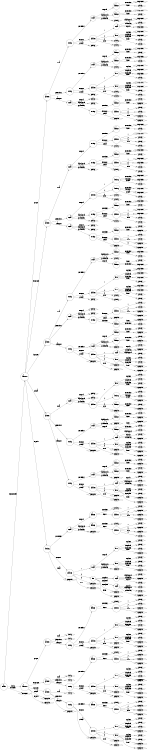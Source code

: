 digraph decision_tree {
	rankdir=LR size="8,5"
	node [shape=circle]
	healths
	has_nurshealthsrecommended [label=has_nurs]
	healths -> has_nurshealthsrecommended [label=recommended]
	parentshas_nurshealthsrecommendedproper [label=parents]
	has_nurshealthsrecommended -> parentshas_nurshealthsrecommendedproper [label=proper]
	housingparentshas_nurshealthsrecommendedproperusual [label=housing]
	parentshas_nurshealthsrecommendedproper -> housingparentshas_nurshealthsrecommendedproperusual [label=usual]
	socialhousingparentshas_nurshealthsrecommendedproperusualconvenient [label=social]
	housingparentshas_nurshealthsrecommendedproperusual -> socialhousingparentshas_nurshealthsrecommendedproperusualconvenient [label=convenient]
	financesocialhousingparentshas_nurshealthsrecommendedproperusualconvenientnonprob [label=finance]
	socialhousingparentshas_nurshealthsrecommendedproperusualconvenient -> financesocialhousingparentshas_nurshealthsrecommendedproperusualconvenientnonprob [label=nonprob]
	node [shape=diamond]
	very_recomfinancesocialhousingparentshas_nurshealthsrecommendedproperusualconvenientnonprobconvenient [label=very_recom]
	financesocialhousingparentshas_nurshealthsrecommendedproperusualconvenientnonprob -> very_recomfinancesocialhousingparentshas_nurshealthsrecommendedproperusualconvenientnonprobconvenient [label=convenient]
	node [shape=circle]
	node [shape=diamond]
	priorityfinancesocialhousingparentshas_nurshealthsrecommendedproperusualconvenientnonprobinconv [label=priority]
	financesocialhousingparentshas_nurshealthsrecommendedproperusualconvenientnonprob -> priorityfinancesocialhousingparentshas_nurshealthsrecommendedproperusualconvenientnonprobinconv [label=inconv]
	node [shape=circle]
	financesocialhousingparentshas_nurshealthsrecommendedproperusualconvenientslightly_prob [label=finance]
	socialhousingparentshas_nurshealthsrecommendedproperusualconvenient -> financesocialhousingparentshas_nurshealthsrecommendedproperusualconvenientslightly_prob [label=slightly_prob]
	node [shape=diamond]
	very_recomfinancesocialhousingparentshas_nurshealthsrecommendedproperusualconvenientslightly_probconvenient [label=very_recom]
	financesocialhousingparentshas_nurshealthsrecommendedproperusualconvenientslightly_prob -> very_recomfinancesocialhousingparentshas_nurshealthsrecommendedproperusualconvenientslightly_probconvenient [label=convenient]
	node [shape=circle]
	node [shape=diamond]
	priorityfinancesocialhousingparentshas_nurshealthsrecommendedproperusualconvenientslightly_probinconv [label=priority]
	financesocialhousingparentshas_nurshealthsrecommendedproperusualconvenientslightly_prob -> priorityfinancesocialhousingparentshas_nurshealthsrecommendedproperusualconvenientslightly_probinconv [label=inconv]
	node [shape=circle]
	node [shape=diamond]
	prioritysocialhousingparentshas_nurshealthsrecommendedproperusualconvenientproblematic [label=priority]
	socialhousingparentshas_nurshealthsrecommendedproperusualconvenient -> prioritysocialhousingparentshas_nurshealthsrecommendedproperusualconvenientproblematic [label=problematic]
	node [shape=circle]
	childrenhousingparentshas_nurshealthsrecommendedproperusualless_conv [label=children]
	housingparentshas_nurshealthsrecommendedproperusual -> childrenhousingparentshas_nurshealthsrecommendedproperusualless_conv [label=less_conv]
	socialchildrenhousingparentshas_nurshealthsrecommendedproperusualless_conv1 [label=social]
	childrenhousingparentshas_nurshealthsrecommendedproperusualless_conv -> socialchildrenhousingparentshas_nurshealthsrecommendedproperusualless_conv1 [label=1]
	node [shape=diamond]
	very_recomsocialchildrenhousingparentshas_nurshealthsrecommendedproperusualless_conv1slightly_prob [label=very_recom]
	socialchildrenhousingparentshas_nurshealthsrecommendedproperusualless_conv1 -> very_recomsocialchildrenhousingparentshas_nurshealthsrecommendedproperusualless_conv1slightly_prob [label=slightly_prob]
	node [shape=circle]
	node [shape=diamond]
	prioritysocialchildrenhousingparentshas_nurshealthsrecommendedproperusualless_conv1problematic [label=priority]
	socialchildrenhousingparentshas_nurshealthsrecommendedproperusualless_conv1 -> prioritysocialchildrenhousingparentshas_nurshealthsrecommendedproperusualless_conv1problematic [label=problematic]
	node [shape=circle]
	node [shape=diamond]
	very_recomsocialchildrenhousingparentshas_nurshealthsrecommendedproperusualless_conv1nonprob [label=very_recom]
	socialchildrenhousingparentshas_nurshealthsrecommendedproperusualless_conv1 -> very_recomsocialchildrenhousingparentshas_nurshealthsrecommendedproperusualless_conv1nonprob [label=nonprob]
	node [shape=circle]
	formchildrenhousingparentshas_nurshealthsrecommendedproperusualless_conv2 [label=form]
	childrenhousingparentshas_nurshealthsrecommendedproperusualless_conv -> formchildrenhousingparentshas_nurshealthsrecommendedproperusualless_conv2 [label=2]
	node [shape=diamond]
	very_recomformchildrenhousingparentshas_nurshealthsrecommendedproperusualless_conv2complete [label=very_recom]
	formchildrenhousingparentshas_nurshealthsrecommendedproperusualless_conv2 -> very_recomformchildrenhousingparentshas_nurshealthsrecommendedproperusualless_conv2complete [label=complete]
	node [shape=circle]
	node [shape=diamond]
	very_recomformchildrenhousingparentshas_nurshealthsrecommendedproperusualless_conv2completed [label=very_recom]
	formchildrenhousingparentshas_nurshealthsrecommendedproperusualless_conv2 -> very_recomformchildrenhousingparentshas_nurshealthsrecommendedproperusualless_conv2completed [label=completed]
	node [shape=circle]
	node [shape=diamond]
	priorityformchildrenhousingparentshas_nurshealthsrecommendedproperusualless_conv2incomplete [label=priority]
	formchildrenhousingparentshas_nurshealthsrecommendedproperusualless_conv2 -> priorityformchildrenhousingparentshas_nurshealthsrecommendedproperusualless_conv2incomplete [label=incomplete]
	node [shape=circle]
	node [shape=diamond]
	priorityformchildrenhousingparentshas_nurshealthsrecommendedproperusualless_conv2foster [label=priority]
	formchildrenhousingparentshas_nurshealthsrecommendedproperusualless_conv2 -> priorityformchildrenhousingparentshas_nurshealthsrecommendedproperusualless_conv2foster [label=foster]
	node [shape=circle]
	node [shape=diamond]
	prioritychildrenhousingparentshas_nurshealthsrecommendedproperusualless_conv3 [label=priority]
	childrenhousingparentshas_nurshealthsrecommendedproperusualless_conv -> prioritychildrenhousingparentshas_nurshealthsrecommendedproperusualless_conv3 [label=3]
	node [shape=circle]
	node [shape=diamond]
	prioritychildrenhousingparentshas_nurshealthsrecommendedproperusualless_convmore [label=priority]
	childrenhousingparentshas_nurshealthsrecommendedproperusualless_conv -> prioritychildrenhousingparentshas_nurshealthsrecommendedproperusualless_convmore [label=more]
	node [shape=circle]
	node [shape=diamond]
	priorityhousingparentshas_nurshealthsrecommendedproperusualcritical [label=priority]
	housingparentshas_nurshealthsrecommendedproperusual -> priorityhousingparentshas_nurshealthsrecommendedproperusualcritical [label=critical]
	node [shape=circle]
	housingparentshas_nurshealthsrecommendedproperpretentious [label=housing]
	parentshas_nurshealthsrecommendedproper -> housingparentshas_nurshealthsrecommendedproperpretentious [label=pretentious]
	socialhousingparentshas_nurshealthsrecommendedproperpretentiousconvenient [label=social]
	housingparentshas_nurshealthsrecommendedproperpretentious -> socialhousingparentshas_nurshealthsrecommendedproperpretentiousconvenient [label=convenient]
	financesocialhousingparentshas_nurshealthsrecommendedproperpretentiousconvenientnonprob [label=finance]
	socialhousingparentshas_nurshealthsrecommendedproperpretentiousconvenient -> financesocialhousingparentshas_nurshealthsrecommendedproperpretentiousconvenientnonprob [label=nonprob]
	node [shape=diamond]
	very_recomfinancesocialhousingparentshas_nurshealthsrecommendedproperpretentiousconvenientnonprobconvenient [label=very_recom]
	financesocialhousingparentshas_nurshealthsrecommendedproperpretentiousconvenientnonprob -> very_recomfinancesocialhousingparentshas_nurshealthsrecommendedproperpretentiousconvenientnonprobconvenient [label=convenient]
	node [shape=circle]
	node [shape=diamond]
	priorityfinancesocialhousingparentshas_nurshealthsrecommendedproperpretentiousconvenientnonprobinconv [label=priority]
	financesocialhousingparentshas_nurshealthsrecommendedproperpretentiousconvenientnonprob -> priorityfinancesocialhousingparentshas_nurshealthsrecommendedproperpretentiousconvenientnonprobinconv [label=inconv]
	node [shape=circle]
	financesocialhousingparentshas_nurshealthsrecommendedproperpretentiousconvenientslightly_prob [label=finance]
	socialhousingparentshas_nurshealthsrecommendedproperpretentiousconvenient -> financesocialhousingparentshas_nurshealthsrecommendedproperpretentiousconvenientslightly_prob [label=slightly_prob]
	node [shape=diamond]
	very_recomfinancesocialhousingparentshas_nurshealthsrecommendedproperpretentiousconvenientslightly_probconvenient [label=very_recom]
	financesocialhousingparentshas_nurshealthsrecommendedproperpretentiousconvenientslightly_prob -> very_recomfinancesocialhousingparentshas_nurshealthsrecommendedproperpretentiousconvenientslightly_probconvenient [label=convenient]
	node [shape=circle]
	node [shape=diamond]
	priorityfinancesocialhousingparentshas_nurshealthsrecommendedproperpretentiousconvenientslightly_probinconv [label=priority]
	financesocialhousingparentshas_nurshealthsrecommendedproperpretentiousconvenientslightly_prob -> priorityfinancesocialhousingparentshas_nurshealthsrecommendedproperpretentiousconvenientslightly_probinconv [label=inconv]
	node [shape=circle]
	node [shape=diamond]
	prioritysocialhousingparentshas_nurshealthsrecommendedproperpretentiousconvenientproblematic [label=priority]
	socialhousingparentshas_nurshealthsrecommendedproperpretentiousconvenient -> prioritysocialhousingparentshas_nurshealthsrecommendedproperpretentiousconvenientproblematic [label=problematic]
	node [shape=circle]
	childrenhousingparentshas_nurshealthsrecommendedproperpretentiousless_conv [label=children]
	housingparentshas_nurshealthsrecommendedproperpretentious -> childrenhousingparentshas_nurshealthsrecommendedproperpretentiousless_conv [label=less_conv]
	formchildrenhousingparentshas_nurshealthsrecommendedproperpretentiousless_conv1 [label=form]
	childrenhousingparentshas_nurshealthsrecommendedproperpretentiousless_conv -> formchildrenhousingparentshas_nurshealthsrecommendedproperpretentiousless_conv1 [label=1]
	node [shape=diamond]
	very_recomformchildrenhousingparentshas_nurshealthsrecommendedproperpretentiousless_conv1complete [label=very_recom]
	formchildrenhousingparentshas_nurshealthsrecommendedproperpretentiousless_conv1 -> very_recomformchildrenhousingparentshas_nurshealthsrecommendedproperpretentiousless_conv1complete [label=complete]
	node [shape=circle]
	node [shape=diamond]
	very_recomformchildrenhousingparentshas_nurshealthsrecommendedproperpretentiousless_conv1completed [label=very_recom]
	formchildrenhousingparentshas_nurshealthsrecommendedproperpretentiousless_conv1 -> very_recomformchildrenhousingparentshas_nurshealthsrecommendedproperpretentiousless_conv1completed [label=completed]
	node [shape=circle]
	node [shape=diamond]
	very_recomformchildrenhousingparentshas_nurshealthsrecommendedproperpretentiousless_conv1incomplete [label=very_recom]
	formchildrenhousingparentshas_nurshealthsrecommendedproperpretentiousless_conv1 -> very_recomformchildrenhousingparentshas_nurshealthsrecommendedproperpretentiousless_conv1incomplete [label=incomplete]
	node [shape=circle]
	node [shape=diamond]
	priorityformchildrenhousingparentshas_nurshealthsrecommendedproperpretentiousless_conv1foster [label=priority]
	formchildrenhousingparentshas_nurshealthsrecommendedproperpretentiousless_conv1 -> priorityformchildrenhousingparentshas_nurshealthsrecommendedproperpretentiousless_conv1foster [label=foster]
	node [shape=circle]
	formchildrenhousingparentshas_nurshealthsrecommendedproperpretentiousless_conv2 [label=form]
	childrenhousingparentshas_nurshealthsrecommendedproperpretentiousless_conv -> formchildrenhousingparentshas_nurshealthsrecommendedproperpretentiousless_conv2 [label=2]
	node [shape=diamond]
	very_recomformchildrenhousingparentshas_nurshealthsrecommendedproperpretentiousless_conv2complete [label=very_recom]
	formchildrenhousingparentshas_nurshealthsrecommendedproperpretentiousless_conv2 -> very_recomformchildrenhousingparentshas_nurshealthsrecommendedproperpretentiousless_conv2complete [label=complete]
	node [shape=circle]
	node [shape=diamond]
	very_recomformchildrenhousingparentshas_nurshealthsrecommendedproperpretentiousless_conv2completed [label=very_recom]
	formchildrenhousingparentshas_nurshealthsrecommendedproperpretentiousless_conv2 -> very_recomformchildrenhousingparentshas_nurshealthsrecommendedproperpretentiousless_conv2completed [label=completed]
	node [shape=circle]
	node [shape=diamond]
	priorityformchildrenhousingparentshas_nurshealthsrecommendedproperpretentiousless_conv2incomplete [label=priority]
	formchildrenhousingparentshas_nurshealthsrecommendedproperpretentiousless_conv2 -> priorityformchildrenhousingparentshas_nurshealthsrecommendedproperpretentiousless_conv2incomplete [label=incomplete]
	node [shape=circle]
	node [shape=diamond]
	priorityformchildrenhousingparentshas_nurshealthsrecommendedproperpretentiousless_conv2foster [label=priority]
	formchildrenhousingparentshas_nurshealthsrecommendedproperpretentiousless_conv2 -> priorityformchildrenhousingparentshas_nurshealthsrecommendedproperpretentiousless_conv2foster [label=foster]
	node [shape=circle]
	node [shape=diamond]
	prioritychildrenhousingparentshas_nurshealthsrecommendedproperpretentiousless_conv3 [label=priority]
	childrenhousingparentshas_nurshealthsrecommendedproperpretentiousless_conv -> prioritychildrenhousingparentshas_nurshealthsrecommendedproperpretentiousless_conv3 [label=3]
	node [shape=circle]
	node [shape=diamond]
	prioritychildrenhousingparentshas_nurshealthsrecommendedproperpretentiousless_convmore [label=priority]
	childrenhousingparentshas_nurshealthsrecommendedproperpretentiousless_conv -> prioritychildrenhousingparentshas_nurshealthsrecommendedproperpretentiousless_convmore [label=more]
	node [shape=circle]
	node [shape=diamond]
	priorityhousingparentshas_nurshealthsrecommendedproperpretentiouscritical [label=priority]
	housingparentshas_nurshealthsrecommendedproperpretentious -> priorityhousingparentshas_nurshealthsrecommendedproperpretentiouscritical [label=critical]
	node [shape=circle]
	socialparentshas_nurshealthsrecommendedpropergreat_pret [label=social]
	parentshas_nurshealthsrecommendedproper -> socialparentshas_nurshealthsrecommendedpropergreat_pret [label=great_pret]
	node [shape=diamond]
	prioritysocialparentshas_nurshealthsrecommendedpropergreat_pretnonprob [label=priority]
	socialparentshas_nurshealthsrecommendedpropergreat_pret -> prioritysocialparentshas_nurshealthsrecommendedpropergreat_pretnonprob [label=nonprob]
	node [shape=circle]
	node [shape=diamond]
	prioritysocialparentshas_nurshealthsrecommendedpropergreat_pretslightly_prob [label=priority]
	socialparentshas_nurshealthsrecommendedpropergreat_pret -> prioritysocialparentshas_nurshealthsrecommendedpropergreat_pretslightly_prob [label=slightly_prob]
	node [shape=circle]
	housingsocialparentshas_nurshealthsrecommendedpropergreat_pretproblematic [label=housing]
	socialparentshas_nurshealthsrecommendedpropergreat_pret -> housingsocialparentshas_nurshealthsrecommendedpropergreat_pretproblematic [label=problematic]
	financehousingsocialparentshas_nurshealthsrecommendedpropergreat_pretproblematicconvenient [label=finance]
	housingsocialparentshas_nurshealthsrecommendedpropergreat_pretproblematic -> financehousingsocialparentshas_nurshealthsrecommendedpropergreat_pretproblematicconvenient [label=convenient]
	node [shape=diamond]
	priorityfinancehousingsocialparentshas_nurshealthsrecommendedpropergreat_pretproblematicconvenientconvenient [label=priority]
	financehousingsocialparentshas_nurshealthsrecommendedpropergreat_pretproblematicconvenient -> priorityfinancehousingsocialparentshas_nurshealthsrecommendedpropergreat_pretproblematicconvenientconvenient [label=convenient]
	node [shape=circle]
	node [shape=diamond]
	spec_priorfinancehousingsocialparentshas_nurshealthsrecommendedpropergreat_pretproblematicconvenientinconv [label=spec_prior]
	financehousingsocialparentshas_nurshealthsrecommendedpropergreat_pretproblematicconvenient -> spec_priorfinancehousingsocialparentshas_nurshealthsrecommendedpropergreat_pretproblematicconvenientinconv [label=inconv]
	node [shape=circle]
	childrenhousingsocialparentshas_nurshealthsrecommendedpropergreat_pretproblematicless_conv [label=children]
	housingsocialparentshas_nurshealthsrecommendedpropergreat_pretproblematic -> childrenhousingsocialparentshas_nurshealthsrecommendedpropergreat_pretproblematicless_conv [label=less_conv]
	node [shape=diamond]
	prioritychildrenhousingsocialparentshas_nurshealthsrecommendedpropergreat_pretproblematicless_conv1 [label=priority]
	childrenhousingsocialparentshas_nurshealthsrecommendedpropergreat_pretproblematicless_conv -> prioritychildrenhousingsocialparentshas_nurshealthsrecommendedpropergreat_pretproblematicless_conv1 [label=1]
	node [shape=circle]
	node [shape=diamond]
	prioritychildrenhousingsocialparentshas_nurshealthsrecommendedpropergreat_pretproblematicless_conv2 [label=priority]
	childrenhousingsocialparentshas_nurshealthsrecommendedpropergreat_pretproblematicless_conv -> prioritychildrenhousingsocialparentshas_nurshealthsrecommendedpropergreat_pretproblematicless_conv2 [label=2]
	node [shape=circle]
	node [shape=diamond]
	spec_priorchildrenhousingsocialparentshas_nurshealthsrecommendedpropergreat_pretproblematicless_conv3 [label=spec_prior]
	childrenhousingsocialparentshas_nurshealthsrecommendedpropergreat_pretproblematicless_conv -> spec_priorchildrenhousingsocialparentshas_nurshealthsrecommendedpropergreat_pretproblematicless_conv3 [label=3]
	node [shape=circle]
	node [shape=diamond]
	spec_priorchildrenhousingsocialparentshas_nurshealthsrecommendedpropergreat_pretproblematicless_convmore [label=spec_prior]
	childrenhousingsocialparentshas_nurshealthsrecommendedpropergreat_pretproblematicless_conv -> spec_priorchildrenhousingsocialparentshas_nurshealthsrecommendedpropergreat_pretproblematicless_convmore [label=more]
	node [shape=circle]
	node [shape=diamond]
	spec_priorhousingsocialparentshas_nurshealthsrecommendedpropergreat_pretproblematiccritical [label=spec_prior]
	housingsocialparentshas_nurshealthsrecommendedpropergreat_pretproblematic -> spec_priorhousingsocialparentshas_nurshealthsrecommendedpropergreat_pretproblematiccritical [label=critical]
	node [shape=circle]
	parentshas_nurshealthsrecommendedless_proper [label=parents]
	has_nurshealthsrecommended -> parentshas_nurshealthsrecommendedless_proper [label=less_proper]
	socialparentshas_nurshealthsrecommendedless_properusual [label=social]
	parentshas_nurshealthsrecommendedless_proper -> socialparentshas_nurshealthsrecommendedless_properusual [label=usual]
	housingsocialparentshas_nurshealthsrecommendedless_properusualnonprob [label=housing]
	socialparentshas_nurshealthsrecommendedless_properusual -> housingsocialparentshas_nurshealthsrecommendedless_properusualnonprob [label=nonprob]
	financehousingsocialparentshas_nurshealthsrecommendedless_properusualnonprobconvenient [label=finance]
	housingsocialparentshas_nurshealthsrecommendedless_properusualnonprob -> financehousingsocialparentshas_nurshealthsrecommendedless_properusualnonprobconvenient [label=convenient]
	node [shape=diamond]
	very_recomfinancehousingsocialparentshas_nurshealthsrecommendedless_properusualnonprobconvenientconvenient [label=very_recom]
	financehousingsocialparentshas_nurshealthsrecommendedless_properusualnonprobconvenient -> very_recomfinancehousingsocialparentshas_nurshealthsrecommendedless_properusualnonprobconvenientconvenient [label=convenient]
	node [shape=circle]
	node [shape=diamond]
	priorityfinancehousingsocialparentshas_nurshealthsrecommendedless_properusualnonprobconvenientinconv [label=priority]
	financehousingsocialparentshas_nurshealthsrecommendedless_properusualnonprobconvenient -> priorityfinancehousingsocialparentshas_nurshealthsrecommendedless_properusualnonprobconvenientinconv [label=inconv]
	node [shape=circle]
	childrenhousingsocialparentshas_nurshealthsrecommendedless_properusualnonprobless_conv [label=children]
	housingsocialparentshas_nurshealthsrecommendedless_properusualnonprob -> childrenhousingsocialparentshas_nurshealthsrecommendedless_properusualnonprobless_conv [label=less_conv]
	node [shape=diamond]
	very_recomchildrenhousingsocialparentshas_nurshealthsrecommendedless_properusualnonprobless_conv1 [label=very_recom]
	childrenhousingsocialparentshas_nurshealthsrecommendedless_properusualnonprobless_conv -> very_recomchildrenhousingsocialparentshas_nurshealthsrecommendedless_properusualnonprobless_conv1 [label=1]
	node [shape=circle]
	node [shape=diamond]
	prioritychildrenhousingsocialparentshas_nurshealthsrecommendedless_properusualnonprobless_conv2 [label=priority]
	childrenhousingsocialparentshas_nurshealthsrecommendedless_properusualnonprobless_conv -> prioritychildrenhousingsocialparentshas_nurshealthsrecommendedless_properusualnonprobless_conv2 [label=2]
	node [shape=circle]
	node [shape=diamond]
	prioritychildrenhousingsocialparentshas_nurshealthsrecommendedless_properusualnonprobless_conv3 [label=priority]
	childrenhousingsocialparentshas_nurshealthsrecommendedless_properusualnonprobless_conv -> prioritychildrenhousingsocialparentshas_nurshealthsrecommendedless_properusualnonprobless_conv3 [label=3]
	node [shape=circle]
	node [shape=diamond]
	prioritychildrenhousingsocialparentshas_nurshealthsrecommendedless_properusualnonprobless_convmore [label=priority]
	childrenhousingsocialparentshas_nurshealthsrecommendedless_properusualnonprobless_conv -> prioritychildrenhousingsocialparentshas_nurshealthsrecommendedless_properusualnonprobless_convmore [label=more]
	node [shape=circle]
	node [shape=diamond]
	priorityhousingsocialparentshas_nurshealthsrecommendedless_properusualnonprobcritical [label=priority]
	housingsocialparentshas_nurshealthsrecommendedless_properusualnonprob -> priorityhousingsocialparentshas_nurshealthsrecommendedless_properusualnonprobcritical [label=critical]
	node [shape=circle]
	housingsocialparentshas_nurshealthsrecommendedless_properusualslightly_prob [label=housing]
	socialparentshas_nurshealthsrecommendedless_properusual -> housingsocialparentshas_nurshealthsrecommendedless_properusualslightly_prob [label=slightly_prob]
	financehousingsocialparentshas_nurshealthsrecommendedless_properusualslightly_probconvenient [label=finance]
	housingsocialparentshas_nurshealthsrecommendedless_properusualslightly_prob -> financehousingsocialparentshas_nurshealthsrecommendedless_properusualslightly_probconvenient [label=convenient]
	node [shape=diamond]
	very_recomfinancehousingsocialparentshas_nurshealthsrecommendedless_properusualslightly_probconvenientconvenient [label=very_recom]
	financehousingsocialparentshas_nurshealthsrecommendedless_properusualslightly_probconvenient -> very_recomfinancehousingsocialparentshas_nurshealthsrecommendedless_properusualslightly_probconvenientconvenient [label=convenient]
	node [shape=circle]
	node [shape=diamond]
	priorityfinancehousingsocialparentshas_nurshealthsrecommendedless_properusualslightly_probconvenientinconv [label=priority]
	financehousingsocialparentshas_nurshealthsrecommendedless_properusualslightly_probconvenient -> priorityfinancehousingsocialparentshas_nurshealthsrecommendedless_properusualslightly_probconvenientinconv [label=inconv]
	node [shape=circle]
	childrenhousingsocialparentshas_nurshealthsrecommendedless_properusualslightly_probless_conv [label=children]
	housingsocialparentshas_nurshealthsrecommendedless_properusualslightly_prob -> childrenhousingsocialparentshas_nurshealthsrecommendedless_properusualslightly_probless_conv [label=less_conv]
	node [shape=diamond]
	very_recomchildrenhousingsocialparentshas_nurshealthsrecommendedless_properusualslightly_probless_conv1 [label=very_recom]
	childrenhousingsocialparentshas_nurshealthsrecommendedless_properusualslightly_probless_conv -> very_recomchildrenhousingsocialparentshas_nurshealthsrecommendedless_properusualslightly_probless_conv1 [label=1]
	node [shape=circle]
	node [shape=diamond]
	very_recomchildrenhousingsocialparentshas_nurshealthsrecommendedless_properusualslightly_probless_conv2 [label=very_recom]
	childrenhousingsocialparentshas_nurshealthsrecommendedless_properusualslightly_probless_conv -> very_recomchildrenhousingsocialparentshas_nurshealthsrecommendedless_properusualslightly_probless_conv2 [label=2]
	node [shape=circle]
	node [shape=diamond]
	prioritychildrenhousingsocialparentshas_nurshealthsrecommendedless_properusualslightly_probless_conv3 [label=priority]
	childrenhousingsocialparentshas_nurshealthsrecommendedless_properusualslightly_probless_conv -> prioritychildrenhousingsocialparentshas_nurshealthsrecommendedless_properusualslightly_probless_conv3 [label=3]
	node [shape=circle]
	node [shape=diamond]
	prioritychildrenhousingsocialparentshas_nurshealthsrecommendedless_properusualslightly_probless_convmore [label=priority]
	childrenhousingsocialparentshas_nurshealthsrecommendedless_properusualslightly_probless_conv -> prioritychildrenhousingsocialparentshas_nurshealthsrecommendedless_properusualslightly_probless_convmore [label=more]
	node [shape=circle]
	node [shape=diamond]
	priorityhousingsocialparentshas_nurshealthsrecommendedless_properusualslightly_probcritical [label=priority]
	housingsocialparentshas_nurshealthsrecommendedless_properusualslightly_prob -> priorityhousingsocialparentshas_nurshealthsrecommendedless_properusualslightly_probcritical [label=critical]
	node [shape=circle]
	node [shape=diamond]
	prioritysocialparentshas_nurshealthsrecommendedless_properusualproblematic [label=priority]
	socialparentshas_nurshealthsrecommendedless_properusual -> prioritysocialparentshas_nurshealthsrecommendedless_properusualproblematic [label=problematic]
	node [shape=circle]
	socialparentshas_nurshealthsrecommendedless_properpretentious [label=social]
	parentshas_nurshealthsrecommendedless_proper -> socialparentshas_nurshealthsrecommendedless_properpretentious [label=pretentious]
	childrensocialparentshas_nurshealthsrecommendedless_properpretentiousnonprob [label=children]
	socialparentshas_nurshealthsrecommendedless_properpretentious -> childrensocialparentshas_nurshealthsrecommendedless_properpretentiousnonprob [label=nonprob]
	housingchildrensocialparentshas_nurshealthsrecommendedless_properpretentiousnonprob1 [label=housing]
	childrensocialparentshas_nurshealthsrecommendedless_properpretentiousnonprob -> housingchildrensocialparentshas_nurshealthsrecommendedless_properpretentiousnonprob1 [label=1]
	node [shape=diamond]
	very_recomhousingchildrensocialparentshas_nurshealthsrecommendedless_properpretentiousnonprob1convenient [label=very_recom]
	housingchildrensocialparentshas_nurshealthsrecommendedless_properpretentiousnonprob1 -> very_recomhousingchildrensocialparentshas_nurshealthsrecommendedless_properpretentiousnonprob1convenient [label=convenient]
	node [shape=circle]
	node [shape=diamond]
	very_recomhousingchildrensocialparentshas_nurshealthsrecommendedless_properpretentiousnonprob1less_conv [label=very_recom]
	housingchildrensocialparentshas_nurshealthsrecommendedless_properpretentiousnonprob1 -> very_recomhousingchildrensocialparentshas_nurshealthsrecommendedless_properpretentiousnonprob1less_conv [label=less_conv]
	node [shape=circle]
	node [shape=diamond]
	priorityhousingchildrensocialparentshas_nurshealthsrecommendedless_properpretentiousnonprob1critical [label=priority]
	housingchildrensocialparentshas_nurshealthsrecommendedless_properpretentiousnonprob1 -> priorityhousingchildrensocialparentshas_nurshealthsrecommendedless_properpretentiousnonprob1critical [label=critical]
	node [shape=circle]
	housingchildrensocialparentshas_nurshealthsrecommendedless_properpretentiousnonprob2 [label=housing]
	childrensocialparentshas_nurshealthsrecommendedless_properpretentiousnonprob -> housingchildrensocialparentshas_nurshealthsrecommendedless_properpretentiousnonprob2 [label=2]
	node [shape=diamond]
	very_recomhousingchildrensocialparentshas_nurshealthsrecommendedless_properpretentiousnonprob2convenient [label=very_recom]
	housingchildrensocialparentshas_nurshealthsrecommendedless_properpretentiousnonprob2 -> very_recomhousingchildrensocialparentshas_nurshealthsrecommendedless_properpretentiousnonprob2convenient [label=convenient]
	node [shape=circle]
	node [shape=diamond]
	very_recomhousingchildrensocialparentshas_nurshealthsrecommendedless_properpretentiousnonprob2less_conv [label=very_recom]
	housingchildrensocialparentshas_nurshealthsrecommendedless_properpretentiousnonprob2 -> very_recomhousingchildrensocialparentshas_nurshealthsrecommendedless_properpretentiousnonprob2less_conv [label=less_conv]
	node [shape=circle]
	node [shape=diamond]
	priorityhousingchildrensocialparentshas_nurshealthsrecommendedless_properpretentiousnonprob2critical [label=priority]
	housingchildrensocialparentshas_nurshealthsrecommendedless_properpretentiousnonprob2 -> priorityhousingchildrensocialparentshas_nurshealthsrecommendedless_properpretentiousnonprob2critical [label=critical]
	node [shape=circle]
	node [shape=diamond]
	prioritychildrensocialparentshas_nurshealthsrecommendedless_properpretentiousnonprob3 [label=priority]
	childrensocialparentshas_nurshealthsrecommendedless_properpretentiousnonprob -> prioritychildrensocialparentshas_nurshealthsrecommendedless_properpretentiousnonprob3 [label=3]
	node [shape=circle]
	node [shape=diamond]
	prioritychildrensocialparentshas_nurshealthsrecommendedless_properpretentiousnonprobmore [label=priority]
	childrensocialparentshas_nurshealthsrecommendedless_properpretentiousnonprob -> prioritychildrensocialparentshas_nurshealthsrecommendedless_properpretentiousnonprobmore [label=more]
	node [shape=circle]
	housingsocialparentshas_nurshealthsrecommendedless_properpretentiousslightly_prob [label=housing]
	socialparentshas_nurshealthsrecommendedless_properpretentious -> housingsocialparentshas_nurshealthsrecommendedless_properpretentiousslightly_prob [label=slightly_prob]
	financehousingsocialparentshas_nurshealthsrecommendedless_properpretentiousslightly_probconvenient [label=finance]
	housingsocialparentshas_nurshealthsrecommendedless_properpretentiousslightly_prob -> financehousingsocialparentshas_nurshealthsrecommendedless_properpretentiousslightly_probconvenient [label=convenient]
	node [shape=diamond]
	very_recomfinancehousingsocialparentshas_nurshealthsrecommendedless_properpretentiousslightly_probconvenientconvenient [label=very_recom]
	financehousingsocialparentshas_nurshealthsrecommendedless_properpretentiousslightly_probconvenient -> very_recomfinancehousingsocialparentshas_nurshealthsrecommendedless_properpretentiousslightly_probconvenientconvenient [label=convenient]
	node [shape=circle]
	node [shape=diamond]
	priorityfinancehousingsocialparentshas_nurshealthsrecommendedless_properpretentiousslightly_probconvenientinconv [label=priority]
	financehousingsocialparentshas_nurshealthsrecommendedless_properpretentiousslightly_probconvenient -> priorityfinancehousingsocialparentshas_nurshealthsrecommendedless_properpretentiousslightly_probconvenientinconv [label=inconv]
	node [shape=circle]
	childrenhousingsocialparentshas_nurshealthsrecommendedless_properpretentiousslightly_probless_conv [label=children]
	housingsocialparentshas_nurshealthsrecommendedless_properpretentiousslightly_prob -> childrenhousingsocialparentshas_nurshealthsrecommendedless_properpretentiousslightly_probless_conv [label=less_conv]
	node [shape=diamond]
	very_recomchildrenhousingsocialparentshas_nurshealthsrecommendedless_properpretentiousslightly_probless_conv1 [label=very_recom]
	childrenhousingsocialparentshas_nurshealthsrecommendedless_properpretentiousslightly_probless_conv -> very_recomchildrenhousingsocialparentshas_nurshealthsrecommendedless_properpretentiousslightly_probless_conv1 [label=1]
	node [shape=circle]
	node [shape=diamond]
	very_recomchildrenhousingsocialparentshas_nurshealthsrecommendedless_properpretentiousslightly_probless_conv2 [label=very_recom]
	childrenhousingsocialparentshas_nurshealthsrecommendedless_properpretentiousslightly_probless_conv -> very_recomchildrenhousingsocialparentshas_nurshealthsrecommendedless_properpretentiousslightly_probless_conv2 [label=2]
	node [shape=circle]
	node [shape=diamond]
	prioritychildrenhousingsocialparentshas_nurshealthsrecommendedless_properpretentiousslightly_probless_conv3 [label=priority]
	childrenhousingsocialparentshas_nurshealthsrecommendedless_properpretentiousslightly_probless_conv -> prioritychildrenhousingsocialparentshas_nurshealthsrecommendedless_properpretentiousslightly_probless_conv3 [label=3]
	node [shape=circle]
	node [shape=diamond]
	prioritychildrenhousingsocialparentshas_nurshealthsrecommendedless_properpretentiousslightly_probless_convmore [label=priority]
	childrenhousingsocialparentshas_nurshealthsrecommendedless_properpretentiousslightly_probless_conv -> prioritychildrenhousingsocialparentshas_nurshealthsrecommendedless_properpretentiousslightly_probless_convmore [label=more]
	node [shape=circle]
	node [shape=diamond]
	priorityhousingsocialparentshas_nurshealthsrecommendedless_properpretentiousslightly_probcritical [label=priority]
	housingsocialparentshas_nurshealthsrecommendedless_properpretentiousslightly_prob -> priorityhousingsocialparentshas_nurshealthsrecommendedless_properpretentiousslightly_probcritical [label=critical]
	node [shape=circle]
	node [shape=diamond]
	prioritysocialparentshas_nurshealthsrecommendedless_properpretentiousproblematic [label=priority]
	socialparentshas_nurshealthsrecommendedless_properpretentious -> prioritysocialparentshas_nurshealthsrecommendedless_properpretentiousproblematic [label=problematic]
	node [shape=circle]
	socialparentshas_nurshealthsrecommendedless_propergreat_pret [label=social]
	parentshas_nurshealthsrecommendedless_proper -> socialparentshas_nurshealthsrecommendedless_propergreat_pret [label=great_pret]
	node [shape=diamond]
	prioritysocialparentshas_nurshealthsrecommendedless_propergreat_pretnonprob [label=priority]
	socialparentshas_nurshealthsrecommendedless_propergreat_pret -> prioritysocialparentshas_nurshealthsrecommendedless_propergreat_pretnonprob [label=nonprob]
	node [shape=circle]
	node [shape=diamond]
	prioritysocialparentshas_nurshealthsrecommendedless_propergreat_pretslightly_prob [label=priority]
	socialparentshas_nurshealthsrecommendedless_propergreat_pret -> prioritysocialparentshas_nurshealthsrecommendedless_propergreat_pretslightly_prob [label=slightly_prob]
	node [shape=circle]
	housingsocialparentshas_nurshealthsrecommendedless_propergreat_pretproblematic [label=housing]
	socialparentshas_nurshealthsrecommendedless_propergreat_pret -> housingsocialparentshas_nurshealthsrecommendedless_propergreat_pretproblematic [label=problematic]
	financehousingsocialparentshas_nurshealthsrecommendedless_propergreat_pretproblematicconvenient [label=finance]
	housingsocialparentshas_nurshealthsrecommendedless_propergreat_pretproblematic -> financehousingsocialparentshas_nurshealthsrecommendedless_propergreat_pretproblematicconvenient [label=convenient]
	node [shape=diamond]
	priorityfinancehousingsocialparentshas_nurshealthsrecommendedless_propergreat_pretproblematicconvenientconvenient [label=priority]
	financehousingsocialparentshas_nurshealthsrecommendedless_propergreat_pretproblematicconvenient -> priorityfinancehousingsocialparentshas_nurshealthsrecommendedless_propergreat_pretproblematicconvenientconvenient [label=convenient]
	node [shape=circle]
	node [shape=diamond]
	spec_priorfinancehousingsocialparentshas_nurshealthsrecommendedless_propergreat_pretproblematicconvenientinconv [label=spec_prior]
	financehousingsocialparentshas_nurshealthsrecommendedless_propergreat_pretproblematicconvenient -> spec_priorfinancehousingsocialparentshas_nurshealthsrecommendedless_propergreat_pretproblematicconvenientinconv [label=inconv]
	node [shape=circle]
	childrenhousingsocialparentshas_nurshealthsrecommendedless_propergreat_pretproblematicless_conv [label=children]
	housingsocialparentshas_nurshealthsrecommendedless_propergreat_pretproblematic -> childrenhousingsocialparentshas_nurshealthsrecommendedless_propergreat_pretproblematicless_conv [label=less_conv]
	node [shape=diamond]
	prioritychildrenhousingsocialparentshas_nurshealthsrecommendedless_propergreat_pretproblematicless_conv1 [label=priority]
	childrenhousingsocialparentshas_nurshealthsrecommendedless_propergreat_pretproblematicless_conv -> prioritychildrenhousingsocialparentshas_nurshealthsrecommendedless_propergreat_pretproblematicless_conv1 [label=1]
	node [shape=circle]
	node [shape=diamond]
	prioritychildrenhousingsocialparentshas_nurshealthsrecommendedless_propergreat_pretproblematicless_conv2 [label=priority]
	childrenhousingsocialparentshas_nurshealthsrecommendedless_propergreat_pretproblematicless_conv -> prioritychildrenhousingsocialparentshas_nurshealthsrecommendedless_propergreat_pretproblematicless_conv2 [label=2]
	node [shape=circle]
	node [shape=diamond]
	spec_priorchildrenhousingsocialparentshas_nurshealthsrecommendedless_propergreat_pretproblematicless_convmore [label=spec_prior]
	childrenhousingsocialparentshas_nurshealthsrecommendedless_propergreat_pretproblematicless_conv -> spec_priorchildrenhousingsocialparentshas_nurshealthsrecommendedless_propergreat_pretproblematicless_convmore [label=more]
	node [shape=circle]
	node [shape=diamond]
	spec_priorchildrenhousingsocialparentshas_nurshealthsrecommendedless_propergreat_pretproblematicless_conv3 [label=spec_prior]
	childrenhousingsocialparentshas_nurshealthsrecommendedless_propergreat_pretproblematicless_conv -> spec_priorchildrenhousingsocialparentshas_nurshealthsrecommendedless_propergreat_pretproblematicless_conv3 [label=3]
	node [shape=circle]
	node [shape=diamond]
	spec_priorhousingsocialparentshas_nurshealthsrecommendedless_propergreat_pretproblematiccritical [label=spec_prior]
	housingsocialparentshas_nurshealthsrecommendedless_propergreat_pretproblematic -> spec_priorhousingsocialparentshas_nurshealthsrecommendedless_propergreat_pretproblematiccritical [label=critical]
	node [shape=circle]
	parentshas_nurshealthsrecommendedimproper [label=parents]
	has_nurshealthsrecommended -> parentshas_nurshealthsrecommendedimproper [label=improper]
	housingparentshas_nurshealthsrecommendedimproperusual [label=housing]
	parentshas_nurshealthsrecommendedimproper -> housingparentshas_nurshealthsrecommendedimproperusual [label=usual]
	socialhousingparentshas_nurshealthsrecommendedimproperusualconvenient [label=social]
	housingparentshas_nurshealthsrecommendedimproperusual -> socialhousingparentshas_nurshealthsrecommendedimproperusualconvenient [label=convenient]
	financesocialhousingparentshas_nurshealthsrecommendedimproperusualconvenientslightly_prob [label=finance]
	socialhousingparentshas_nurshealthsrecommendedimproperusualconvenient -> financesocialhousingparentshas_nurshealthsrecommendedimproperusualconvenientslightly_prob [label=slightly_prob]
	node [shape=diamond]
	very_recomfinancesocialhousingparentshas_nurshealthsrecommendedimproperusualconvenientslightly_probconvenient [label=very_recom]
	financesocialhousingparentshas_nurshealthsrecommendedimproperusualconvenientslightly_prob -> very_recomfinancesocialhousingparentshas_nurshealthsrecommendedimproperusualconvenientslightly_probconvenient [label=convenient]
	node [shape=circle]
	node [shape=diamond]
	priorityfinancesocialhousingparentshas_nurshealthsrecommendedimproperusualconvenientslightly_probinconv [label=priority]
	financesocialhousingparentshas_nurshealthsrecommendedimproperusualconvenientslightly_prob -> priorityfinancesocialhousingparentshas_nurshealthsrecommendedimproperusualconvenientslightly_probinconv [label=inconv]
	node [shape=circle]
	node [shape=diamond]
	prioritysocialhousingparentshas_nurshealthsrecommendedimproperusualconvenientproblematic [label=priority]
	socialhousingparentshas_nurshealthsrecommendedimproperusualconvenient -> prioritysocialhousingparentshas_nurshealthsrecommendedimproperusualconvenientproblematic [label=problematic]
	node [shape=circle]
	financesocialhousingparentshas_nurshealthsrecommendedimproperusualconvenientnonprob [label=finance]
	socialhousingparentshas_nurshealthsrecommendedimproperusualconvenient -> financesocialhousingparentshas_nurshealthsrecommendedimproperusualconvenientnonprob [label=nonprob]
	node [shape=diamond]
	priorityfinancesocialhousingparentshas_nurshealthsrecommendedimproperusualconvenientnonprobinconv [label=priority]
	financesocialhousingparentshas_nurshealthsrecommendedimproperusualconvenientnonprob -> priorityfinancesocialhousingparentshas_nurshealthsrecommendedimproperusualconvenientnonprobinconv [label=inconv]
	node [shape=circle]
	node [shape=diamond]
	very_recomfinancesocialhousingparentshas_nurshealthsrecommendedimproperusualconvenientnonprobconvenient [label=very_recom]
	financesocialhousingparentshas_nurshealthsrecommendedimproperusualconvenientnonprob -> very_recomfinancesocialhousingparentshas_nurshealthsrecommendedimproperusualconvenientnonprobconvenient [label=convenient]
	node [shape=circle]
	childrenhousingparentshas_nurshealthsrecommendedimproperusualless_conv [label=children]
	housingparentshas_nurshealthsrecommendedimproperusual -> childrenhousingparentshas_nurshealthsrecommendedimproperusualless_conv [label=less_conv]
	formchildrenhousingparentshas_nurshealthsrecommendedimproperusualless_conv1 [label=form]
	childrenhousingparentshas_nurshealthsrecommendedimproperusualless_conv -> formchildrenhousingparentshas_nurshealthsrecommendedimproperusualless_conv1 [label=1]
	node [shape=diamond]
	very_recomformchildrenhousingparentshas_nurshealthsrecommendedimproperusualless_conv1complete [label=very_recom]
	formchildrenhousingparentshas_nurshealthsrecommendedimproperusualless_conv1 -> very_recomformchildrenhousingparentshas_nurshealthsrecommendedimproperusualless_conv1complete [label=complete]
	node [shape=circle]
	node [shape=diamond]
	very_recomformchildrenhousingparentshas_nurshealthsrecommendedimproperusualless_conv1completed [label=very_recom]
	formchildrenhousingparentshas_nurshealthsrecommendedimproperusualless_conv1 -> very_recomformchildrenhousingparentshas_nurshealthsrecommendedimproperusualless_conv1completed [label=completed]
	node [shape=circle]
	node [shape=diamond]
	very_recomformchildrenhousingparentshas_nurshealthsrecommendedimproperusualless_conv1incomplete [label=very_recom]
	formchildrenhousingparentshas_nurshealthsrecommendedimproperusualless_conv1 -> very_recomformchildrenhousingparentshas_nurshealthsrecommendedimproperusualless_conv1incomplete [label=incomplete]
	node [shape=circle]
	node [shape=diamond]
	priorityformchildrenhousingparentshas_nurshealthsrecommendedimproperusualless_conv1foster [label=priority]
	formchildrenhousingparentshas_nurshealthsrecommendedimproperusualless_conv1 -> priorityformchildrenhousingparentshas_nurshealthsrecommendedimproperusualless_conv1foster [label=foster]
	node [shape=circle]
	formchildrenhousingparentshas_nurshealthsrecommendedimproperusualless_conv2 [label=form]
	childrenhousingparentshas_nurshealthsrecommendedimproperusualless_conv -> formchildrenhousingparentshas_nurshealthsrecommendedimproperusualless_conv2 [label=2]
	node [shape=diamond]
	very_recomformchildrenhousingparentshas_nurshealthsrecommendedimproperusualless_conv2complete [label=very_recom]
	formchildrenhousingparentshas_nurshealthsrecommendedimproperusualless_conv2 -> very_recomformchildrenhousingparentshas_nurshealthsrecommendedimproperusualless_conv2complete [label=complete]
	node [shape=circle]
	node [shape=diamond]
	very_recomformchildrenhousingparentshas_nurshealthsrecommendedimproperusualless_conv2completed [label=very_recom]
	formchildrenhousingparentshas_nurshealthsrecommendedimproperusualless_conv2 -> very_recomformchildrenhousingparentshas_nurshealthsrecommendedimproperusualless_conv2completed [label=completed]
	node [shape=circle]
	node [shape=diamond]
	priorityformchildrenhousingparentshas_nurshealthsrecommendedimproperusualless_conv2incomplete [label=priority]
	formchildrenhousingparentshas_nurshealthsrecommendedimproperusualless_conv2 -> priorityformchildrenhousingparentshas_nurshealthsrecommendedimproperusualless_conv2incomplete [label=incomplete]
	node [shape=circle]
	node [shape=diamond]
	priorityformchildrenhousingparentshas_nurshealthsrecommendedimproperusualless_conv2foster [label=priority]
	formchildrenhousingparentshas_nurshealthsrecommendedimproperusualless_conv2 -> priorityformchildrenhousingparentshas_nurshealthsrecommendedimproperusualless_conv2foster [label=foster]
	node [shape=circle]
	node [shape=diamond]
	prioritychildrenhousingparentshas_nurshealthsrecommendedimproperusualless_conv3 [label=priority]
	childrenhousingparentshas_nurshealthsrecommendedimproperusualless_conv -> prioritychildrenhousingparentshas_nurshealthsrecommendedimproperusualless_conv3 [label=3]
	node [shape=circle]
	node [shape=diamond]
	prioritychildrenhousingparentshas_nurshealthsrecommendedimproperusualless_convmore [label=priority]
	childrenhousingparentshas_nurshealthsrecommendedimproperusualless_conv -> prioritychildrenhousingparentshas_nurshealthsrecommendedimproperusualless_convmore [label=more]
	node [shape=circle]
	node [shape=diamond]
	priorityhousingparentshas_nurshealthsrecommendedimproperusualcritical [label=priority]
	housingparentshas_nurshealthsrecommendedimproperusual -> priorityhousingparentshas_nurshealthsrecommendedimproperusualcritical [label=critical]
	node [shape=circle]
	socialparentshas_nurshealthsrecommendedimproperpretentious [label=social]
	parentshas_nurshealthsrecommendedimproper -> socialparentshas_nurshealthsrecommendedimproperpretentious [label=pretentious]
	node [shape=diamond]
	prioritysocialparentshas_nurshealthsrecommendedimproperpretentiousnonprob [label=priority]
	socialparentshas_nurshealthsrecommendedimproperpretentious -> prioritysocialparentshas_nurshealthsrecommendedimproperpretentiousnonprob [label=nonprob]
	node [shape=circle]
	node [shape=diamond]
	prioritysocialparentshas_nurshealthsrecommendedimproperpretentiousslightly_prob [label=priority]
	socialparentshas_nurshealthsrecommendedimproperpretentious -> prioritysocialparentshas_nurshealthsrecommendedimproperpretentiousslightly_prob [label=slightly_prob]
	node [shape=circle]
	housingsocialparentshas_nurshealthsrecommendedimproperpretentiousproblematic [label=housing]
	socialparentshas_nurshealthsrecommendedimproperpretentious -> housingsocialparentshas_nurshealthsrecommendedimproperpretentiousproblematic [label=problematic]
	childrenhousingsocialparentshas_nurshealthsrecommendedimproperpretentiousproblematicless_conv [label=children]
	housingsocialparentshas_nurshealthsrecommendedimproperpretentiousproblematic -> childrenhousingsocialparentshas_nurshealthsrecommendedimproperpretentiousproblematicless_conv [label=less_conv]
	node [shape=diamond]
	prioritychildrenhousingsocialparentshas_nurshealthsrecommendedimproperpretentiousproblematicless_conv1 [label=priority]
	childrenhousingsocialparentshas_nurshealthsrecommendedimproperpretentiousproblematicless_conv -> prioritychildrenhousingsocialparentshas_nurshealthsrecommendedimproperpretentiousproblematicless_conv1 [label=1]
	node [shape=circle]
	node [shape=diamond]
	prioritychildrenhousingsocialparentshas_nurshealthsrecommendedimproperpretentiousproblematicless_conv2 [label=priority]
	childrenhousingsocialparentshas_nurshealthsrecommendedimproperpretentiousproblematicless_conv -> prioritychildrenhousingsocialparentshas_nurshealthsrecommendedimproperpretentiousproblematicless_conv2 [label=2]
	node [shape=circle]
	node [shape=diamond]
	spec_priorchildrenhousingsocialparentshas_nurshealthsrecommendedimproperpretentiousproblematicless_conv3 [label=spec_prior]
	childrenhousingsocialparentshas_nurshealthsrecommendedimproperpretentiousproblematicless_conv -> spec_priorchildrenhousingsocialparentshas_nurshealthsrecommendedimproperpretentiousproblematicless_conv3 [label=3]
	node [shape=circle]
	node [shape=diamond]
	spec_priorchildrenhousingsocialparentshas_nurshealthsrecommendedimproperpretentiousproblematicless_convmore [label=spec_prior]
	childrenhousingsocialparentshas_nurshealthsrecommendedimproperpretentiousproblematicless_conv -> spec_priorchildrenhousingsocialparentshas_nurshealthsrecommendedimproperpretentiousproblematicless_convmore [label=more]
	node [shape=circle]
	node [shape=diamond]
	spec_priorhousingsocialparentshas_nurshealthsrecommendedimproperpretentiousproblematiccritical [label=spec_prior]
	housingsocialparentshas_nurshealthsrecommendedimproperpretentiousproblematic -> spec_priorhousingsocialparentshas_nurshealthsrecommendedimproperpretentiousproblematiccritical [label=critical]
	node [shape=circle]
	financehousingsocialparentshas_nurshealthsrecommendedimproperpretentiousproblematicconvenient [label=finance]
	housingsocialparentshas_nurshealthsrecommendedimproperpretentiousproblematic -> financehousingsocialparentshas_nurshealthsrecommendedimproperpretentiousproblematicconvenient [label=convenient]
	node [shape=diamond]
	spec_priorfinancehousingsocialparentshas_nurshealthsrecommendedimproperpretentiousproblematicconvenientinconv [label=spec_prior]
	financehousingsocialparentshas_nurshealthsrecommendedimproperpretentiousproblematicconvenient -> spec_priorfinancehousingsocialparentshas_nurshealthsrecommendedimproperpretentiousproblematicconvenientinconv [label=inconv]
	node [shape=circle]
	node [shape=diamond]
	priorityfinancehousingsocialparentshas_nurshealthsrecommendedimproperpretentiousproblematicconvenientconvenient [label=priority]
	financehousingsocialparentshas_nurshealthsrecommendedimproperpretentiousproblematicconvenient -> priorityfinancehousingsocialparentshas_nurshealthsrecommendedimproperpretentiousproblematicconvenientconvenient [label=convenient]
	node [shape=circle]
	housingparentshas_nurshealthsrecommendedimpropergreat_pret [label=housing]
	parentshas_nurshealthsrecommendedimproper -> housingparentshas_nurshealthsrecommendedimpropergreat_pret [label=great_pret]
	socialhousingparentshas_nurshealthsrecommendedimpropergreat_pretconvenient [label=social]
	housingparentshas_nurshealthsrecommendedimpropergreat_pret -> socialhousingparentshas_nurshealthsrecommendedimpropergreat_pretconvenient [label=convenient]
	financesocialhousingparentshas_nurshealthsrecommendedimpropergreat_pretconvenientnonprob [label=finance]
	socialhousingparentshas_nurshealthsrecommendedimpropergreat_pretconvenient -> financesocialhousingparentshas_nurshealthsrecommendedimpropergreat_pretconvenientnonprob [label=nonprob]
	node [shape=diamond]
	priorityfinancesocialhousingparentshas_nurshealthsrecommendedimpropergreat_pretconvenientnonprobconvenient [label=priority]
	financesocialhousingparentshas_nurshealthsrecommendedimpropergreat_pretconvenientnonprob -> priorityfinancesocialhousingparentshas_nurshealthsrecommendedimpropergreat_pretconvenientnonprobconvenient [label=convenient]
	node [shape=circle]
	node [shape=diamond]
	spec_priorfinancesocialhousingparentshas_nurshealthsrecommendedimpropergreat_pretconvenientnonprobinconv [label=spec_prior]
	financesocialhousingparentshas_nurshealthsrecommendedimpropergreat_pretconvenientnonprob -> spec_priorfinancesocialhousingparentshas_nurshealthsrecommendedimpropergreat_pretconvenientnonprobinconv [label=inconv]
	node [shape=circle]
	financesocialhousingparentshas_nurshealthsrecommendedimpropergreat_pretconvenientslightly_prob [label=finance]
	socialhousingparentshas_nurshealthsrecommendedimpropergreat_pretconvenient -> financesocialhousingparentshas_nurshealthsrecommendedimpropergreat_pretconvenientslightly_prob [label=slightly_prob]
	node [shape=diamond]
	priorityfinancesocialhousingparentshas_nurshealthsrecommendedimpropergreat_pretconvenientslightly_probconvenient [label=priority]
	financesocialhousingparentshas_nurshealthsrecommendedimpropergreat_pretconvenientslightly_prob -> priorityfinancesocialhousingparentshas_nurshealthsrecommendedimpropergreat_pretconvenientslightly_probconvenient [label=convenient]
	node [shape=circle]
	node [shape=diamond]
	spec_priorfinancesocialhousingparentshas_nurshealthsrecommendedimpropergreat_pretconvenientslightly_probinconv [label=spec_prior]
	financesocialhousingparentshas_nurshealthsrecommendedimpropergreat_pretconvenientslightly_prob -> spec_priorfinancesocialhousingparentshas_nurshealthsrecommendedimpropergreat_pretconvenientslightly_probinconv [label=inconv]
	node [shape=circle]
	node [shape=diamond]
	spec_priorsocialhousingparentshas_nurshealthsrecommendedimpropergreat_pretconvenientproblematic [label=spec_prior]
	socialhousingparentshas_nurshealthsrecommendedimpropergreat_pretconvenient -> spec_priorsocialhousingparentshas_nurshealthsrecommendedimpropergreat_pretconvenientproblematic [label=problematic]
	node [shape=circle]
	childrenhousingparentshas_nurshealthsrecommendedimpropergreat_pretless_conv [label=children]
	housingparentshas_nurshealthsrecommendedimpropergreat_pret -> childrenhousingparentshas_nurshealthsrecommendedimpropergreat_pretless_conv [label=less_conv]
	socialchildrenhousingparentshas_nurshealthsrecommendedimpropergreat_pretless_conv1 [label=social]
	childrenhousingparentshas_nurshealthsrecommendedimpropergreat_pretless_conv -> socialchildrenhousingparentshas_nurshealthsrecommendedimpropergreat_pretless_conv1 [label=1]
	node [shape=diamond]
	prioritysocialchildrenhousingparentshas_nurshealthsrecommendedimpropergreat_pretless_conv1nonprob [label=priority]
	socialchildrenhousingparentshas_nurshealthsrecommendedimpropergreat_pretless_conv1 -> prioritysocialchildrenhousingparentshas_nurshealthsrecommendedimpropergreat_pretless_conv1nonprob [label=nonprob]
	node [shape=circle]
	node [shape=diamond]
	spec_priorsocialchildrenhousingparentshas_nurshealthsrecommendedimpropergreat_pretless_conv1problematic [label=spec_prior]
	socialchildrenhousingparentshas_nurshealthsrecommendedimpropergreat_pretless_conv1 -> spec_priorsocialchildrenhousingparentshas_nurshealthsrecommendedimpropergreat_pretless_conv1problematic [label=problematic]
	node [shape=circle]
	node [shape=diamond]
	prioritysocialchildrenhousingparentshas_nurshealthsrecommendedimpropergreat_pretless_conv1slightly_prob [label=priority]
	socialchildrenhousingparentshas_nurshealthsrecommendedimpropergreat_pretless_conv1 -> prioritysocialchildrenhousingparentshas_nurshealthsrecommendedimpropergreat_pretless_conv1slightly_prob [label=slightly_prob]
	node [shape=circle]
	formchildrenhousingparentshas_nurshealthsrecommendedimpropergreat_pretless_conv2 [label=form]
	childrenhousingparentshas_nurshealthsrecommendedimpropergreat_pretless_conv -> formchildrenhousingparentshas_nurshealthsrecommendedimpropergreat_pretless_conv2 [label=2]
	node [shape=diamond]
	priorityformchildrenhousingparentshas_nurshealthsrecommendedimpropergreat_pretless_conv2complete [label=priority]
	formchildrenhousingparentshas_nurshealthsrecommendedimpropergreat_pretless_conv2 -> priorityformchildrenhousingparentshas_nurshealthsrecommendedimpropergreat_pretless_conv2complete [label=complete]
	node [shape=circle]
	node [shape=diamond]
	priorityformchildrenhousingparentshas_nurshealthsrecommendedimpropergreat_pretless_conv2completed [label=priority]
	formchildrenhousingparentshas_nurshealthsrecommendedimpropergreat_pretless_conv2 -> priorityformchildrenhousingparentshas_nurshealthsrecommendedimpropergreat_pretless_conv2completed [label=completed]
	node [shape=circle]
	node [shape=diamond]
	spec_priorformchildrenhousingparentshas_nurshealthsrecommendedimpropergreat_pretless_conv2incomplete [label=spec_prior]
	formchildrenhousingparentshas_nurshealthsrecommendedimpropergreat_pretless_conv2 -> spec_priorformchildrenhousingparentshas_nurshealthsrecommendedimpropergreat_pretless_conv2incomplete [label=incomplete]
	node [shape=circle]
	node [shape=diamond]
	spec_priorformchildrenhousingparentshas_nurshealthsrecommendedimpropergreat_pretless_conv2foster [label=spec_prior]
	formchildrenhousingparentshas_nurshealthsrecommendedimpropergreat_pretless_conv2 -> spec_priorformchildrenhousingparentshas_nurshealthsrecommendedimpropergreat_pretless_conv2foster [label=foster]
	node [shape=circle]
	node [shape=diamond]
	spec_priorchildrenhousingparentshas_nurshealthsrecommendedimpropergreat_pretless_conv3 [label=spec_prior]
	childrenhousingparentshas_nurshealthsrecommendedimpropergreat_pretless_conv -> spec_priorchildrenhousingparentshas_nurshealthsrecommendedimpropergreat_pretless_conv3 [label=3]
	node [shape=circle]
	node [shape=diamond]
	spec_priorchildrenhousingparentshas_nurshealthsrecommendedimpropergreat_pretless_convmore [label=spec_prior]
	childrenhousingparentshas_nurshealthsrecommendedimpropergreat_pretless_conv -> spec_priorchildrenhousingparentshas_nurshealthsrecommendedimpropergreat_pretless_convmore [label=more]
	node [shape=circle]
	node [shape=diamond]
	spec_priorhousingparentshas_nurshealthsrecommendedimpropergreat_pretcritical [label=spec_prior]
	housingparentshas_nurshealthsrecommendedimpropergreat_pret -> spec_priorhousingparentshas_nurshealthsrecommendedimpropergreat_pretcritical [label=critical]
	node [shape=circle]
	parentshas_nurshealthsrecommendedcritical [label=parents]
	has_nurshealthsrecommended -> parentshas_nurshealthsrecommendedcritical [label=critical]
	socialparentshas_nurshealthsrecommendedcriticalusual [label=social]
	parentshas_nurshealthsrecommendedcritical -> socialparentshas_nurshealthsrecommendedcriticalusual [label=usual]
	node [shape=diamond]
	prioritysocialparentshas_nurshealthsrecommendedcriticalusualnonprob [label=priority]
	socialparentshas_nurshealthsrecommendedcriticalusual -> prioritysocialparentshas_nurshealthsrecommendedcriticalusualnonprob [label=nonprob]
	node [shape=circle]
	node [shape=diamond]
	prioritysocialparentshas_nurshealthsrecommendedcriticalusualslightly_prob [label=priority]
	socialparentshas_nurshealthsrecommendedcriticalusual -> prioritysocialparentshas_nurshealthsrecommendedcriticalusualslightly_prob [label=slightly_prob]
	node [shape=circle]
	childrensocialparentshas_nurshealthsrecommendedcriticalusualproblematic [label=children]
	socialparentshas_nurshealthsrecommendedcriticalusual -> childrensocialparentshas_nurshealthsrecommendedcriticalusualproblematic [label=problematic]
	formchildrensocialparentshas_nurshealthsrecommendedcriticalusualproblematic1 [label=form]
	childrensocialparentshas_nurshealthsrecommendedcriticalusualproblematic -> formchildrensocialparentshas_nurshealthsrecommendedcriticalusualproblematic1 [label=1]
	node [shape=diamond]
	priorityformchildrensocialparentshas_nurshealthsrecommendedcriticalusualproblematic1complete [label=priority]
	formchildrensocialparentshas_nurshealthsrecommendedcriticalusualproblematic1 -> priorityformchildrensocialparentshas_nurshealthsrecommendedcriticalusualproblematic1complete [label=complete]
	node [shape=circle]
	node [shape=diamond]
	priorityformchildrensocialparentshas_nurshealthsrecommendedcriticalusualproblematic1completed [label=priority]
	formchildrensocialparentshas_nurshealthsrecommendedcriticalusualproblematic1 -> priorityformchildrensocialparentshas_nurshealthsrecommendedcriticalusualproblematic1completed [label=completed]
	node [shape=circle]
	node [shape=diamond]
	priorityformchildrensocialparentshas_nurshealthsrecommendedcriticalusualproblematic1incomplete [label=priority]
	formchildrensocialparentshas_nurshealthsrecommendedcriticalusualproblematic1 -> priorityformchildrensocialparentshas_nurshealthsrecommendedcriticalusualproblematic1incomplete [label=incomplete]
	node [shape=circle]
	node [shape=diamond]
	spec_priorformchildrensocialparentshas_nurshealthsrecommendedcriticalusualproblematic1foster [label=spec_prior]
	formchildrensocialparentshas_nurshealthsrecommendedcriticalusualproblematic1 -> spec_priorformchildrensocialparentshas_nurshealthsrecommendedcriticalusualproblematic1foster [label=foster]
	node [shape=circle]
	housingchildrensocialparentshas_nurshealthsrecommendedcriticalusualproblematic2 [label=housing]
	childrensocialparentshas_nurshealthsrecommendedcriticalusualproblematic -> housingchildrensocialparentshas_nurshealthsrecommendedcriticalusualproblematic2 [label=2]
	node [shape=diamond]
	priorityhousingchildrensocialparentshas_nurshealthsrecommendedcriticalusualproblematic2convenient [label=priority]
	housingchildrensocialparentshas_nurshealthsrecommendedcriticalusualproblematic2 -> priorityhousingchildrensocialparentshas_nurshealthsrecommendedcriticalusualproblematic2convenient [label=convenient]
	node [shape=circle]
	node [shape=diamond]
	priorityhousingchildrensocialparentshas_nurshealthsrecommendedcriticalusualproblematic2less_conv [label=priority]
	housingchildrensocialparentshas_nurshealthsrecommendedcriticalusualproblematic2 -> priorityhousingchildrensocialparentshas_nurshealthsrecommendedcriticalusualproblematic2less_conv [label=less_conv]
	node [shape=circle]
	node [shape=diamond]
	spec_priorhousingchildrensocialparentshas_nurshealthsrecommendedcriticalusualproblematic2critical [label=spec_prior]
	housingchildrensocialparentshas_nurshealthsrecommendedcriticalusualproblematic2 -> spec_priorhousingchildrensocialparentshas_nurshealthsrecommendedcriticalusualproblematic2critical [label=critical]
	node [shape=circle]
	financechildrensocialparentshas_nurshealthsrecommendedcriticalusualproblematic3 [label=finance]
	childrensocialparentshas_nurshealthsrecommendedcriticalusualproblematic -> financechildrensocialparentshas_nurshealthsrecommendedcriticalusualproblematic3 [label=3]
	node [shape=diamond]
	priorityfinancechildrensocialparentshas_nurshealthsrecommendedcriticalusualproblematic3convenient [label=priority]
	financechildrensocialparentshas_nurshealthsrecommendedcriticalusualproblematic3 -> priorityfinancechildrensocialparentshas_nurshealthsrecommendedcriticalusualproblematic3convenient [label=convenient]
	node [shape=circle]
	node [shape=diamond]
	spec_priorfinancechildrensocialparentshas_nurshealthsrecommendedcriticalusualproblematic3inconv [label=spec_prior]
	financechildrensocialparentshas_nurshealthsrecommendedcriticalusualproblematic3 -> spec_priorfinancechildrensocialparentshas_nurshealthsrecommendedcriticalusualproblematic3inconv [label=inconv]
	node [shape=circle]
	node [shape=diamond]
	spec_priorchildrensocialparentshas_nurshealthsrecommendedcriticalusualproblematicmore [label=spec_prior]
	childrensocialparentshas_nurshealthsrecommendedcriticalusualproblematic -> spec_priorchildrensocialparentshas_nurshealthsrecommendedcriticalusualproblematicmore [label=more]
	node [shape=circle]
	housingparentshas_nurshealthsrecommendedcriticalpretentious [label=housing]
	parentshas_nurshealthsrecommendedcritical -> housingparentshas_nurshealthsrecommendedcriticalpretentious [label=pretentious]
	socialhousingparentshas_nurshealthsrecommendedcriticalpretentiousconvenient [label=social]
	housingparentshas_nurshealthsrecommendedcriticalpretentious -> socialhousingparentshas_nurshealthsrecommendedcriticalpretentiousconvenient [label=convenient]
	financesocialhousingparentshas_nurshealthsrecommendedcriticalpretentiousconvenientslightly_prob [label=finance]
	socialhousingparentshas_nurshealthsrecommendedcriticalpretentiousconvenient -> financesocialhousingparentshas_nurshealthsrecommendedcriticalpretentiousconvenientslightly_prob [label=slightly_prob]
	node [shape=diamond]
	priorityfinancesocialhousingparentshas_nurshealthsrecommendedcriticalpretentiousconvenientslightly_probconvenient [label=priority]
	financesocialhousingparentshas_nurshealthsrecommendedcriticalpretentiousconvenientslightly_prob -> priorityfinancesocialhousingparentshas_nurshealthsrecommendedcriticalpretentiousconvenientslightly_probconvenient [label=convenient]
	node [shape=circle]
	node [shape=diamond]
	spec_priorfinancesocialhousingparentshas_nurshealthsrecommendedcriticalpretentiousconvenientslightly_probinconv [label=spec_prior]
	financesocialhousingparentshas_nurshealthsrecommendedcriticalpretentiousconvenientslightly_prob -> spec_priorfinancesocialhousingparentshas_nurshealthsrecommendedcriticalpretentiousconvenientslightly_probinconv [label=inconv]
	node [shape=circle]
	node [shape=diamond]
	spec_priorsocialhousingparentshas_nurshealthsrecommendedcriticalpretentiousconvenientproblematic [label=spec_prior]
	socialhousingparentshas_nurshealthsrecommendedcriticalpretentiousconvenient -> spec_priorsocialhousingparentshas_nurshealthsrecommendedcriticalpretentiousconvenientproblematic [label=problematic]
	node [shape=circle]
	financesocialhousingparentshas_nurshealthsrecommendedcriticalpretentiousconvenientnonprob [label=finance]
	socialhousingparentshas_nurshealthsrecommendedcriticalpretentiousconvenient -> financesocialhousingparentshas_nurshealthsrecommendedcriticalpretentiousconvenientnonprob [label=nonprob]
	node [shape=diamond]
	spec_priorfinancesocialhousingparentshas_nurshealthsrecommendedcriticalpretentiousconvenientnonprobinconv [label=spec_prior]
	financesocialhousingparentshas_nurshealthsrecommendedcriticalpretentiousconvenientnonprob -> spec_priorfinancesocialhousingparentshas_nurshealthsrecommendedcriticalpretentiousconvenientnonprobinconv [label=inconv]
	node [shape=circle]
	node [shape=diamond]
	priorityfinancesocialhousingparentshas_nurshealthsrecommendedcriticalpretentiousconvenientnonprobconvenient [label=priority]
	financesocialhousingparentshas_nurshealthsrecommendedcriticalpretentiousconvenientnonprob -> priorityfinancesocialhousingparentshas_nurshealthsrecommendedcriticalpretentiousconvenientnonprobconvenient [label=convenient]
	node [shape=circle]
	childrenhousingparentshas_nurshealthsrecommendedcriticalpretentiousless_conv [label=children]
	housingparentshas_nurshealthsrecommendedcriticalpretentious -> childrenhousingparentshas_nurshealthsrecommendedcriticalpretentiousless_conv [label=less_conv]
	socialchildrenhousingparentshas_nurshealthsrecommendedcriticalpretentiousless_conv1 [label=social]
	childrenhousingparentshas_nurshealthsrecommendedcriticalpretentiousless_conv -> socialchildrenhousingparentshas_nurshealthsrecommendedcriticalpretentiousless_conv1 [label=1]
	node [shape=diamond]
	prioritysocialchildrenhousingparentshas_nurshealthsrecommendedcriticalpretentiousless_conv1slightly_prob [label=priority]
	socialchildrenhousingparentshas_nurshealthsrecommendedcriticalpretentiousless_conv1 -> prioritysocialchildrenhousingparentshas_nurshealthsrecommendedcriticalpretentiousless_conv1slightly_prob [label=slightly_prob]
	node [shape=circle]
	node [shape=diamond]
	prioritysocialchildrenhousingparentshas_nurshealthsrecommendedcriticalpretentiousless_conv1nonprob [label=priority]
	socialchildrenhousingparentshas_nurshealthsrecommendedcriticalpretentiousless_conv1 -> prioritysocialchildrenhousingparentshas_nurshealthsrecommendedcriticalpretentiousless_conv1nonprob [label=nonprob]
	node [shape=circle]
	node [shape=diamond]
	spec_priorsocialchildrenhousingparentshas_nurshealthsrecommendedcriticalpretentiousless_conv1problematic [label=spec_prior]
	socialchildrenhousingparentshas_nurshealthsrecommendedcriticalpretentiousless_conv1 -> spec_priorsocialchildrenhousingparentshas_nurshealthsrecommendedcriticalpretentiousless_conv1problematic [label=problematic]
	node [shape=circle]
	formchildrenhousingparentshas_nurshealthsrecommendedcriticalpretentiousless_conv2 [label=form]
	childrenhousingparentshas_nurshealthsrecommendedcriticalpretentiousless_conv -> formchildrenhousingparentshas_nurshealthsrecommendedcriticalpretentiousless_conv2 [label=2]
	node [shape=diamond]
	priorityformchildrenhousingparentshas_nurshealthsrecommendedcriticalpretentiousless_conv2complete [label=priority]
	formchildrenhousingparentshas_nurshealthsrecommendedcriticalpretentiousless_conv2 -> priorityformchildrenhousingparentshas_nurshealthsrecommendedcriticalpretentiousless_conv2complete [label=complete]
	node [shape=circle]
	node [shape=diamond]
	priorityformchildrenhousingparentshas_nurshealthsrecommendedcriticalpretentiousless_conv2completed [label=priority]
	formchildrenhousingparentshas_nurshealthsrecommendedcriticalpretentiousless_conv2 -> priorityformchildrenhousingparentshas_nurshealthsrecommendedcriticalpretentiousless_conv2completed [label=completed]
	node [shape=circle]
	node [shape=diamond]
	spec_priorformchildrenhousingparentshas_nurshealthsrecommendedcriticalpretentiousless_conv2incomplete [label=spec_prior]
	formchildrenhousingparentshas_nurshealthsrecommendedcriticalpretentiousless_conv2 -> spec_priorformchildrenhousingparentshas_nurshealthsrecommendedcriticalpretentiousless_conv2incomplete [label=incomplete]
	node [shape=circle]
	node [shape=diamond]
	spec_priorformchildrenhousingparentshas_nurshealthsrecommendedcriticalpretentiousless_conv2foster [label=spec_prior]
	formchildrenhousingparentshas_nurshealthsrecommendedcriticalpretentiousless_conv2 -> spec_priorformchildrenhousingparentshas_nurshealthsrecommendedcriticalpretentiousless_conv2foster [label=foster]
	node [shape=circle]
	node [shape=diamond]
	spec_priorchildrenhousingparentshas_nurshealthsrecommendedcriticalpretentiousless_conv3 [label=spec_prior]
	childrenhousingparentshas_nurshealthsrecommendedcriticalpretentiousless_conv -> spec_priorchildrenhousingparentshas_nurshealthsrecommendedcriticalpretentiousless_conv3 [label=3]
	node [shape=circle]
	node [shape=diamond]
	spec_priorchildrenhousingparentshas_nurshealthsrecommendedcriticalpretentiousless_convmore [label=spec_prior]
	childrenhousingparentshas_nurshealthsrecommendedcriticalpretentiousless_conv -> spec_priorchildrenhousingparentshas_nurshealthsrecommendedcriticalpretentiousless_convmore [label=more]
	node [shape=circle]
	node [shape=diamond]
	spec_priorhousingparentshas_nurshealthsrecommendedcriticalpretentiouscritical [label=spec_prior]
	housingparentshas_nurshealthsrecommendedcriticalpretentious -> spec_priorhousingparentshas_nurshealthsrecommendedcriticalpretentiouscritical [label=critical]
	node [shape=circle]
	housingparentshas_nurshealthsrecommendedcriticalgreat_pret [label=housing]
	parentshas_nurshealthsrecommendedcritical -> housingparentshas_nurshealthsrecommendedcriticalgreat_pret [label=great_pret]
	socialhousingparentshas_nurshealthsrecommendedcriticalgreat_pretconvenient [label=social]
	housingparentshas_nurshealthsrecommendedcriticalgreat_pret -> socialhousingparentshas_nurshealthsrecommendedcriticalgreat_pretconvenient [label=convenient]
	financesocialhousingparentshas_nurshealthsrecommendedcriticalgreat_pretconvenientnonprob [label=finance]
	socialhousingparentshas_nurshealthsrecommendedcriticalgreat_pretconvenient -> financesocialhousingparentshas_nurshealthsrecommendedcriticalgreat_pretconvenientnonprob [label=nonprob]
	node [shape=diamond]
	priorityfinancesocialhousingparentshas_nurshealthsrecommendedcriticalgreat_pretconvenientnonprobconvenient [label=priority]
	financesocialhousingparentshas_nurshealthsrecommendedcriticalgreat_pretconvenientnonprob -> priorityfinancesocialhousingparentshas_nurshealthsrecommendedcriticalgreat_pretconvenientnonprobconvenient [label=convenient]
	node [shape=circle]
	node [shape=diamond]
	spec_priorfinancesocialhousingparentshas_nurshealthsrecommendedcriticalgreat_pretconvenientnonprobinconv [label=spec_prior]
	financesocialhousingparentshas_nurshealthsrecommendedcriticalgreat_pretconvenientnonprob -> spec_priorfinancesocialhousingparentshas_nurshealthsrecommendedcriticalgreat_pretconvenientnonprobinconv [label=inconv]
	node [shape=circle]
	financesocialhousingparentshas_nurshealthsrecommendedcriticalgreat_pretconvenientslightly_prob [label=finance]
	socialhousingparentshas_nurshealthsrecommendedcriticalgreat_pretconvenient -> financesocialhousingparentshas_nurshealthsrecommendedcriticalgreat_pretconvenientslightly_prob [label=slightly_prob]
	node [shape=diamond]
	priorityfinancesocialhousingparentshas_nurshealthsrecommendedcriticalgreat_pretconvenientslightly_probconvenient [label=priority]
	financesocialhousingparentshas_nurshealthsrecommendedcriticalgreat_pretconvenientslightly_prob -> priorityfinancesocialhousingparentshas_nurshealthsrecommendedcriticalgreat_pretconvenientslightly_probconvenient [label=convenient]
	node [shape=circle]
	node [shape=diamond]
	spec_priorfinancesocialhousingparentshas_nurshealthsrecommendedcriticalgreat_pretconvenientslightly_probinconv [label=spec_prior]
	financesocialhousingparentshas_nurshealthsrecommendedcriticalgreat_pretconvenientslightly_prob -> spec_priorfinancesocialhousingparentshas_nurshealthsrecommendedcriticalgreat_pretconvenientslightly_probinconv [label=inconv]
	node [shape=circle]
	node [shape=diamond]
	spec_priorsocialhousingparentshas_nurshealthsrecommendedcriticalgreat_pretconvenientproblematic [label=spec_prior]
	socialhousingparentshas_nurshealthsrecommendedcriticalgreat_pretconvenient -> spec_priorsocialhousingparentshas_nurshealthsrecommendedcriticalgreat_pretconvenientproblematic [label=problematic]
	node [shape=circle]
	childrenhousingparentshas_nurshealthsrecommendedcriticalgreat_pretless_conv [label=children]
	housingparentshas_nurshealthsrecommendedcriticalgreat_pret -> childrenhousingparentshas_nurshealthsrecommendedcriticalgreat_pretless_conv [label=less_conv]
	socialchildrenhousingparentshas_nurshealthsrecommendedcriticalgreat_pretless_conv1 [label=social]
	childrenhousingparentshas_nurshealthsrecommendedcriticalgreat_pretless_conv -> socialchildrenhousingparentshas_nurshealthsrecommendedcriticalgreat_pretless_conv1 [label=1]
	node [shape=diamond]
	prioritysocialchildrenhousingparentshas_nurshealthsrecommendedcriticalgreat_pretless_conv1nonprob [label=priority]
	socialchildrenhousingparentshas_nurshealthsrecommendedcriticalgreat_pretless_conv1 -> prioritysocialchildrenhousingparentshas_nurshealthsrecommendedcriticalgreat_pretless_conv1nonprob [label=nonprob]
	node [shape=circle]
	node [shape=diamond]
	prioritysocialchildrenhousingparentshas_nurshealthsrecommendedcriticalgreat_pretless_conv1slightly_prob [label=priority]
	socialchildrenhousingparentshas_nurshealthsrecommendedcriticalgreat_pretless_conv1 -> prioritysocialchildrenhousingparentshas_nurshealthsrecommendedcriticalgreat_pretless_conv1slightly_prob [label=slightly_prob]
	node [shape=circle]
	node [shape=diamond]
	spec_priorsocialchildrenhousingparentshas_nurshealthsrecommendedcriticalgreat_pretless_conv1problematic [label=spec_prior]
	socialchildrenhousingparentshas_nurshealthsrecommendedcriticalgreat_pretless_conv1 -> spec_priorsocialchildrenhousingparentshas_nurshealthsrecommendedcriticalgreat_pretless_conv1problematic [label=problematic]
	node [shape=circle]
	formchildrenhousingparentshas_nurshealthsrecommendedcriticalgreat_pretless_conv2 [label=form]
	childrenhousingparentshas_nurshealthsrecommendedcriticalgreat_pretless_conv -> formchildrenhousingparentshas_nurshealthsrecommendedcriticalgreat_pretless_conv2 [label=2]
	node [shape=diamond]
	priorityformchildrenhousingparentshas_nurshealthsrecommendedcriticalgreat_pretless_conv2complete [label=priority]
	formchildrenhousingparentshas_nurshealthsrecommendedcriticalgreat_pretless_conv2 -> priorityformchildrenhousingparentshas_nurshealthsrecommendedcriticalgreat_pretless_conv2complete [label=complete]
	node [shape=circle]
	node [shape=diamond]
	priorityformchildrenhousingparentshas_nurshealthsrecommendedcriticalgreat_pretless_conv2completed [label=priority]
	formchildrenhousingparentshas_nurshealthsrecommendedcriticalgreat_pretless_conv2 -> priorityformchildrenhousingparentshas_nurshealthsrecommendedcriticalgreat_pretless_conv2completed [label=completed]
	node [shape=circle]
	node [shape=diamond]
	spec_priorformchildrenhousingparentshas_nurshealthsrecommendedcriticalgreat_pretless_conv2incomplete [label=spec_prior]
	formchildrenhousingparentshas_nurshealthsrecommendedcriticalgreat_pretless_conv2 -> spec_priorformchildrenhousingparentshas_nurshealthsrecommendedcriticalgreat_pretless_conv2incomplete [label=incomplete]
	node [shape=circle]
	node [shape=diamond]
	spec_priorformchildrenhousingparentshas_nurshealthsrecommendedcriticalgreat_pretless_conv2foster [label=spec_prior]
	formchildrenhousingparentshas_nurshealthsrecommendedcriticalgreat_pretless_conv2 -> spec_priorformchildrenhousingparentshas_nurshealthsrecommendedcriticalgreat_pretless_conv2foster [label=foster]
	node [shape=circle]
	node [shape=diamond]
	spec_priorchildrenhousingparentshas_nurshealthsrecommendedcriticalgreat_pretless_conv3 [label=spec_prior]
	childrenhousingparentshas_nurshealthsrecommendedcriticalgreat_pretless_conv -> spec_priorchildrenhousingparentshas_nurshealthsrecommendedcriticalgreat_pretless_conv3 [label=3]
	node [shape=circle]
	node [shape=diamond]
	spec_priorchildrenhousingparentshas_nurshealthsrecommendedcriticalgreat_pretless_convmore [label=spec_prior]
	childrenhousingparentshas_nurshealthsrecommendedcriticalgreat_pretless_conv -> spec_priorchildrenhousingparentshas_nurshealthsrecommendedcriticalgreat_pretless_convmore [label=more]
	node [shape=circle]
	node [shape=diamond]
	spec_priorhousingparentshas_nurshealthsrecommendedcriticalgreat_pretcritical [label=spec_prior]
	housingparentshas_nurshealthsrecommendedcriticalgreat_pret -> spec_priorhousingparentshas_nurshealthsrecommendedcriticalgreat_pretcritical [label=critical]
	node [shape=circle]
	housinghas_nurshealthsrecommendedvery_crit [label=housing]
	has_nurshealthsrecommended -> housinghas_nurshealthsrecommendedvery_crit [label=very_crit]
	socialhousinghas_nurshealthsrecommendedvery_critconvenient [label=social]
	housinghas_nurshealthsrecommendedvery_crit -> socialhousinghas_nurshealthsrecommendedvery_critconvenient [label=convenient]
	financesocialhousinghas_nurshealthsrecommendedvery_critconvenientnonprob [label=finance]
	socialhousinghas_nurshealthsrecommendedvery_critconvenient -> financesocialhousinghas_nurshealthsrecommendedvery_critconvenientnonprob [label=nonprob]
	node [shape=diamond]
	priorityfinancesocialhousinghas_nurshealthsrecommendedvery_critconvenientnonprobconvenient [label=priority]
	financesocialhousinghas_nurshealthsrecommendedvery_critconvenientnonprob -> priorityfinancesocialhousinghas_nurshealthsrecommendedvery_critconvenientnonprobconvenient [label=convenient]
	node [shape=circle]
	childrenfinancesocialhousinghas_nurshealthsrecommendedvery_critconvenientnonprobinconv [label=children]
	financesocialhousinghas_nurshealthsrecommendedvery_critconvenientnonprob -> childrenfinancesocialhousinghas_nurshealthsrecommendedvery_critconvenientnonprobinconv [label=inconv]
	node [shape=diamond]
	prioritychildrenfinancesocialhousinghas_nurshealthsrecommendedvery_critconvenientnonprobinconv1 [label=priority]
	childrenfinancesocialhousinghas_nurshealthsrecommendedvery_critconvenientnonprobinconv -> prioritychildrenfinancesocialhousinghas_nurshealthsrecommendedvery_critconvenientnonprobinconv1 [label=1]
	node [shape=circle]
	node [shape=diamond]
	spec_priorchildrenfinancesocialhousinghas_nurshealthsrecommendedvery_critconvenientnonprobinconv2 [label=spec_prior]
	childrenfinancesocialhousinghas_nurshealthsrecommendedvery_critconvenientnonprobinconv -> spec_priorchildrenfinancesocialhousinghas_nurshealthsrecommendedvery_critconvenientnonprobinconv2 [label=2]
	node [shape=circle]
	node [shape=diamond]
	spec_priorchildrenfinancesocialhousinghas_nurshealthsrecommendedvery_critconvenientnonprobinconv3 [label=spec_prior]
	childrenfinancesocialhousinghas_nurshealthsrecommendedvery_critconvenientnonprobinconv -> spec_priorchildrenfinancesocialhousinghas_nurshealthsrecommendedvery_critconvenientnonprobinconv3 [label=3]
	node [shape=circle]
	node [shape=diamond]
	spec_priorchildrenfinancesocialhousinghas_nurshealthsrecommendedvery_critconvenientnonprobinconvmore [label=spec_prior]
	childrenfinancesocialhousinghas_nurshealthsrecommendedvery_critconvenientnonprobinconv -> spec_priorchildrenfinancesocialhousinghas_nurshealthsrecommendedvery_critconvenientnonprobinconvmore [label=more]
	node [shape=circle]
	financesocialhousinghas_nurshealthsrecommendedvery_critconvenientslightly_prob [label=finance]
	socialhousinghas_nurshealthsrecommendedvery_critconvenient -> financesocialhousinghas_nurshealthsrecommendedvery_critconvenientslightly_prob [label=slightly_prob]
	node [shape=diamond]
	priorityfinancesocialhousinghas_nurshealthsrecommendedvery_critconvenientslightly_probconvenient [label=priority]
	financesocialhousinghas_nurshealthsrecommendedvery_critconvenientslightly_prob -> priorityfinancesocialhousinghas_nurshealthsrecommendedvery_critconvenientslightly_probconvenient [label=convenient]
	node [shape=circle]
	childrenfinancesocialhousinghas_nurshealthsrecommendedvery_critconvenientslightly_probinconv [label=children]
	financesocialhousinghas_nurshealthsrecommendedvery_critconvenientslightly_prob -> childrenfinancesocialhousinghas_nurshealthsrecommendedvery_critconvenientslightly_probinconv [label=inconv]
	node [shape=diamond]
	prioritychildrenfinancesocialhousinghas_nurshealthsrecommendedvery_critconvenientslightly_probinconv1 [label=priority]
	childrenfinancesocialhousinghas_nurshealthsrecommendedvery_critconvenientslightly_probinconv -> prioritychildrenfinancesocialhousinghas_nurshealthsrecommendedvery_critconvenientslightly_probinconv1 [label=1]
	node [shape=circle]
	node [shape=diamond]
	spec_priorchildrenfinancesocialhousinghas_nurshealthsrecommendedvery_critconvenientslightly_probinconv3 [label=spec_prior]
	childrenfinancesocialhousinghas_nurshealthsrecommendedvery_critconvenientslightly_probinconv -> spec_priorchildrenfinancesocialhousinghas_nurshealthsrecommendedvery_critconvenientslightly_probinconv3 [label=3]
	node [shape=circle]
	node [shape=diamond]
	spec_priorchildrenfinancesocialhousinghas_nurshealthsrecommendedvery_critconvenientslightly_probinconvmore [label=spec_prior]
	childrenfinancesocialhousinghas_nurshealthsrecommendedvery_critconvenientslightly_probinconv -> spec_priorchildrenfinancesocialhousinghas_nurshealthsrecommendedvery_critconvenientslightly_probinconvmore [label=more]
	node [shape=circle]
	node [shape=diamond]
	prioritychildrenfinancesocialhousinghas_nurshealthsrecommendedvery_critconvenientslightly_probinconv2 [label=priority]
	childrenfinancesocialhousinghas_nurshealthsrecommendedvery_critconvenientslightly_probinconv -> prioritychildrenfinancesocialhousinghas_nurshealthsrecommendedvery_critconvenientslightly_probinconv2 [label=2]
	node [shape=circle]
	node [shape=diamond]
	spec_priorsocialhousinghas_nurshealthsrecommendedvery_critconvenientproblematic [label=spec_prior]
	socialhousinghas_nurshealthsrecommendedvery_critconvenient -> spec_priorsocialhousinghas_nurshealthsrecommendedvery_critconvenientproblematic [label=problematic]
	node [shape=circle]
	childrenhousinghas_nurshealthsrecommendedvery_critless_conv [label=children]
	housinghas_nurshealthsrecommendedvery_crit -> childrenhousinghas_nurshealthsrecommendedvery_critless_conv [label=less_conv]
	socialchildrenhousinghas_nurshealthsrecommendedvery_critless_conv1 [label=social]
	childrenhousinghas_nurshealthsrecommendedvery_critless_conv -> socialchildrenhousinghas_nurshealthsrecommendedvery_critless_conv1 [label=1]
	formsocialchildrenhousinghas_nurshealthsrecommendedvery_critless_conv1nonprob [label=form]
	socialchildrenhousinghas_nurshealthsrecommendedvery_critless_conv1 -> formsocialchildrenhousinghas_nurshealthsrecommendedvery_critless_conv1nonprob [label=nonprob]
	node [shape=diamond]
	priorityformsocialchildrenhousinghas_nurshealthsrecommendedvery_critless_conv1nonprobcomplete [label=priority]
	formsocialchildrenhousinghas_nurshealthsrecommendedvery_critless_conv1nonprob -> priorityformsocialchildrenhousinghas_nurshealthsrecommendedvery_critless_conv1nonprobcomplete [label=complete]
	node [shape=circle]
	node [shape=diamond]
	priorityformsocialchildrenhousinghas_nurshealthsrecommendedvery_critless_conv1nonprobcompleted [label=priority]
	formsocialchildrenhousinghas_nurshealthsrecommendedvery_critless_conv1nonprob -> priorityformsocialchildrenhousinghas_nurshealthsrecommendedvery_critless_conv1nonprobcompleted [label=completed]
	node [shape=circle]
	node [shape=diamond]
	priorityformsocialchildrenhousinghas_nurshealthsrecommendedvery_critless_conv1nonprobincomplete [label=priority]
	formsocialchildrenhousinghas_nurshealthsrecommendedvery_critless_conv1nonprob -> priorityformsocialchildrenhousinghas_nurshealthsrecommendedvery_critless_conv1nonprobincomplete [label=incomplete]
	node [shape=circle]
	node [shape=diamond]
	spec_priorformsocialchildrenhousinghas_nurshealthsrecommendedvery_critless_conv1nonprobfoster [label=spec_prior]
	formsocialchildrenhousinghas_nurshealthsrecommendedvery_critless_conv1nonprob -> spec_priorformsocialchildrenhousinghas_nurshealthsrecommendedvery_critless_conv1nonprobfoster [label=foster]
	node [shape=circle]
	formsocialchildrenhousinghas_nurshealthsrecommendedvery_critless_conv1slightly_prob [label=form]
	socialchildrenhousinghas_nurshealthsrecommendedvery_critless_conv1 -> formsocialchildrenhousinghas_nurshealthsrecommendedvery_critless_conv1slightly_prob [label=slightly_prob]
	node [shape=diamond]
	priorityformsocialchildrenhousinghas_nurshealthsrecommendedvery_critless_conv1slightly_probcomplete [label=priority]
	formsocialchildrenhousinghas_nurshealthsrecommendedvery_critless_conv1slightly_prob -> priorityformsocialchildrenhousinghas_nurshealthsrecommendedvery_critless_conv1slightly_probcomplete [label=complete]
	node [shape=circle]
	node [shape=diamond]
	priorityformsocialchildrenhousinghas_nurshealthsrecommendedvery_critless_conv1slightly_probcompleted [label=priority]
	formsocialchildrenhousinghas_nurshealthsrecommendedvery_critless_conv1slightly_prob -> priorityformsocialchildrenhousinghas_nurshealthsrecommendedvery_critless_conv1slightly_probcompleted [label=completed]
	node [shape=circle]
	node [shape=diamond]
	priorityformsocialchildrenhousinghas_nurshealthsrecommendedvery_critless_conv1slightly_probincomplete [label=priority]
	formsocialchildrenhousinghas_nurshealthsrecommendedvery_critless_conv1slightly_prob -> priorityformsocialchildrenhousinghas_nurshealthsrecommendedvery_critless_conv1slightly_probincomplete [label=incomplete]
	node [shape=circle]
	node [shape=diamond]
	spec_priorformsocialchildrenhousinghas_nurshealthsrecommendedvery_critless_conv1slightly_probfoster [label=spec_prior]
	formsocialchildrenhousinghas_nurshealthsrecommendedvery_critless_conv1slightly_prob -> spec_priorformsocialchildrenhousinghas_nurshealthsrecommendedvery_critless_conv1slightly_probfoster [label=foster]
	node [shape=circle]
	node [shape=diamond]
	spec_priorsocialchildrenhousinghas_nurshealthsrecommendedvery_critless_conv1problematic [label=spec_prior]
	socialchildrenhousinghas_nurshealthsrecommendedvery_critless_conv1 -> spec_priorsocialchildrenhousinghas_nurshealthsrecommendedvery_critless_conv1problematic [label=problematic]
	node [shape=circle]
	formchildrenhousinghas_nurshealthsrecommendedvery_critless_conv2 [label=form]
	childrenhousinghas_nurshealthsrecommendedvery_critless_conv -> formchildrenhousinghas_nurshealthsrecommendedvery_critless_conv2 [label=2]
	socialformchildrenhousinghas_nurshealthsrecommendedvery_critless_conv2complete [label=social]
	formchildrenhousinghas_nurshealthsrecommendedvery_critless_conv2 -> socialformchildrenhousinghas_nurshealthsrecommendedvery_critless_conv2complete [label=complete]
	node [shape=diamond]
	prioritysocialformchildrenhousinghas_nurshealthsrecommendedvery_critless_conv2completeslightly_prob [label=priority]
	socialformchildrenhousinghas_nurshealthsrecommendedvery_critless_conv2complete -> prioritysocialformchildrenhousinghas_nurshealthsrecommendedvery_critless_conv2completeslightly_prob [label=slightly_prob]
	node [shape=circle]
	node [shape=diamond]
	spec_priorsocialformchildrenhousinghas_nurshealthsrecommendedvery_critless_conv2completeproblematic [label=spec_prior]
	socialformchildrenhousinghas_nurshealthsrecommendedvery_critless_conv2complete -> spec_priorsocialformchildrenhousinghas_nurshealthsrecommendedvery_critless_conv2completeproblematic [label=problematic]
	node [shape=circle]
	node [shape=diamond]
	prioritysocialformchildrenhousinghas_nurshealthsrecommendedvery_critless_conv2completenonprob [label=priority]
	socialformchildrenhousinghas_nurshealthsrecommendedvery_critless_conv2complete -> prioritysocialformchildrenhousinghas_nurshealthsrecommendedvery_critless_conv2completenonprob [label=nonprob]
	node [shape=circle]
	socialformchildrenhousinghas_nurshealthsrecommendedvery_critless_conv2completed [label=social]
	formchildrenhousinghas_nurshealthsrecommendedvery_critless_conv2 -> socialformchildrenhousinghas_nurshealthsrecommendedvery_critless_conv2completed [label=completed]
	node [shape=diamond]
	prioritysocialformchildrenhousinghas_nurshealthsrecommendedvery_critless_conv2completednonprob [label=priority]
	socialformchildrenhousinghas_nurshealthsrecommendedvery_critless_conv2completed -> prioritysocialformchildrenhousinghas_nurshealthsrecommendedvery_critless_conv2completednonprob [label=nonprob]
	node [shape=circle]
	node [shape=diamond]
	prioritysocialformchildrenhousinghas_nurshealthsrecommendedvery_critless_conv2completedslightly_prob [label=priority]
	socialformchildrenhousinghas_nurshealthsrecommendedvery_critless_conv2completed -> prioritysocialformchildrenhousinghas_nurshealthsrecommendedvery_critless_conv2completedslightly_prob [label=slightly_prob]
	node [shape=circle]
	node [shape=diamond]
	spec_priorsocialformchildrenhousinghas_nurshealthsrecommendedvery_critless_conv2completedproblematic [label=spec_prior]
	socialformchildrenhousinghas_nurshealthsrecommendedvery_critless_conv2completed -> spec_priorsocialformchildrenhousinghas_nurshealthsrecommendedvery_critless_conv2completedproblematic [label=problematic]
	node [shape=circle]
	node [shape=diamond]
	spec_priorformchildrenhousinghas_nurshealthsrecommendedvery_critless_conv2incomplete [label=spec_prior]
	formchildrenhousinghas_nurshealthsrecommendedvery_critless_conv2 -> spec_priorformchildrenhousinghas_nurshealthsrecommendedvery_critless_conv2incomplete [label=incomplete]
	node [shape=circle]
	node [shape=diamond]
	spec_priorformchildrenhousinghas_nurshealthsrecommendedvery_critless_conv2foster [label=spec_prior]
	formchildrenhousinghas_nurshealthsrecommendedvery_critless_conv2 -> spec_priorformchildrenhousinghas_nurshealthsrecommendedvery_critless_conv2foster [label=foster]
	node [shape=circle]
	node [shape=diamond]
	spec_priorchildrenhousinghas_nurshealthsrecommendedvery_critless_conv3 [label=spec_prior]
	childrenhousinghas_nurshealthsrecommendedvery_critless_conv -> spec_priorchildrenhousinghas_nurshealthsrecommendedvery_critless_conv3 [label=3]
	node [shape=circle]
	node [shape=diamond]
	spec_priorchildrenhousinghas_nurshealthsrecommendedvery_critless_convmore [label=spec_prior]
	childrenhousinghas_nurshealthsrecommendedvery_critless_conv -> spec_priorchildrenhousinghas_nurshealthsrecommendedvery_critless_convmore [label=more]
	node [shape=circle]
	node [shape=diamond]
	spec_priorhousinghas_nurshealthsrecommendedvery_critcritical [label=spec_prior]
	housinghas_nurshealthsrecommendedvery_crit -> spec_priorhousinghas_nurshealthsrecommendedvery_critcritical [label=critical]
	node [shape=circle]
	has_nurshealthspriority [label=has_nurs]
	healths -> has_nurshealthspriority [label=priority]
	parentshas_nurshealthspriorityproper [label=parents]
	has_nurshealthspriority -> parentshas_nurshealthspriorityproper [label=proper]
	node [shape=diamond]
	priorityparentshas_nurshealthspriorityproperusual [label=priority]
	parentshas_nurshealthspriorityproper -> priorityparentshas_nurshealthspriorityproperusual [label=usual]
	node [shape=circle]
	node [shape=diamond]
	priorityparentshas_nurshealthspriorityproperpretentious [label=priority]
	parentshas_nurshealthspriorityproper -> priorityparentshas_nurshealthspriorityproperpretentious [label=pretentious]
	node [shape=circle]
	housingparentshas_nurshealthsprioritypropergreat_pret [label=housing]
	parentshas_nurshealthspriorityproper -> housingparentshas_nurshealthsprioritypropergreat_pret [label=great_pret]
	financehousingparentshas_nurshealthsprioritypropergreat_pretconvenient [label=finance]
	housingparentshas_nurshealthsprioritypropergreat_pret -> financehousingparentshas_nurshealthsprioritypropergreat_pretconvenient [label=convenient]
	node [shape=diamond]
	priorityfinancehousingparentshas_nurshealthsprioritypropergreat_pretconvenientconvenient [label=priority]
	financehousingparentshas_nurshealthsprioritypropergreat_pretconvenient -> priorityfinancehousingparentshas_nurshealthsprioritypropergreat_pretconvenientconvenient [label=convenient]
	node [shape=circle]
	childrenfinancehousingparentshas_nurshealthsprioritypropergreat_pretconvenientinconv [label=children]
	financehousingparentshas_nurshealthsprioritypropergreat_pretconvenient -> childrenfinancehousingparentshas_nurshealthsprioritypropergreat_pretconvenientinconv [label=inconv]
	node [shape=diamond]
	prioritychildrenfinancehousingparentshas_nurshealthsprioritypropergreat_pretconvenientinconv1 [label=priority]
	childrenfinancehousingparentshas_nurshealthsprioritypropergreat_pretconvenientinconv -> prioritychildrenfinancehousingparentshas_nurshealthsprioritypropergreat_pretconvenientinconv1 [label=1]
	node [shape=circle]
	node [shape=diamond]
	prioritychildrenfinancehousingparentshas_nurshealthsprioritypropergreat_pretconvenientinconv2 [label=priority]
	childrenfinancehousingparentshas_nurshealthsprioritypropergreat_pretconvenientinconv -> prioritychildrenfinancehousingparentshas_nurshealthsprioritypropergreat_pretconvenientinconv2 [label=2]
	node [shape=circle]
	node [shape=diamond]
	spec_priorchildrenfinancehousingparentshas_nurshealthsprioritypropergreat_pretconvenientinconv3 [label=spec_prior]
	childrenfinancehousingparentshas_nurshealthsprioritypropergreat_pretconvenientinconv -> spec_priorchildrenfinancehousingparentshas_nurshealthsprioritypropergreat_pretconvenientinconv3 [label=3]
	node [shape=circle]
	node [shape=diamond]
	spec_priorchildrenfinancehousingparentshas_nurshealthsprioritypropergreat_pretconvenientinconvmore [label=spec_prior]
	childrenfinancehousingparentshas_nurshealthsprioritypropergreat_pretconvenientinconv -> spec_priorchildrenfinancehousingparentshas_nurshealthsprioritypropergreat_pretconvenientinconvmore [label=more]
	node [shape=circle]
	childrenhousingparentshas_nurshealthsprioritypropergreat_pretless_conv [label=children]
	housingparentshas_nurshealthsprioritypropergreat_pret -> childrenhousingparentshas_nurshealthsprioritypropergreat_pretless_conv [label=less_conv]
	formchildrenhousingparentshas_nurshealthsprioritypropergreat_pretless_conv1 [label=form]
	childrenhousingparentshas_nurshealthsprioritypropergreat_pretless_conv -> formchildrenhousingparentshas_nurshealthsprioritypropergreat_pretless_conv1 [label=1]
	node [shape=diamond]
	priorityformchildrenhousingparentshas_nurshealthsprioritypropergreat_pretless_conv1complete [label=priority]
	formchildrenhousingparentshas_nurshealthsprioritypropergreat_pretless_conv1 -> priorityformchildrenhousingparentshas_nurshealthsprioritypropergreat_pretless_conv1complete [label=complete]
	node [shape=circle]
	node [shape=diamond]
	priorityformchildrenhousingparentshas_nurshealthsprioritypropergreat_pretless_conv1completed [label=priority]
	formchildrenhousingparentshas_nurshealthsprioritypropergreat_pretless_conv1 -> priorityformchildrenhousingparentshas_nurshealthsprioritypropergreat_pretless_conv1completed [label=completed]
	node [shape=circle]
	node [shape=diamond]
	priorityformchildrenhousingparentshas_nurshealthsprioritypropergreat_pretless_conv1incomplete [label=priority]
	formchildrenhousingparentshas_nurshealthsprioritypropergreat_pretless_conv1 -> priorityformchildrenhousingparentshas_nurshealthsprioritypropergreat_pretless_conv1incomplete [label=incomplete]
	node [shape=circle]
	node [shape=diamond]
	spec_priorformchildrenhousingparentshas_nurshealthsprioritypropergreat_pretless_conv1foster [label=spec_prior]
	formchildrenhousingparentshas_nurshealthsprioritypropergreat_pretless_conv1 -> spec_priorformchildrenhousingparentshas_nurshealthsprioritypropergreat_pretless_conv1foster [label=foster]
	node [shape=circle]
	formchildrenhousingparentshas_nurshealthsprioritypropergreat_pretless_conv2 [label=form]
	childrenhousingparentshas_nurshealthsprioritypropergreat_pretless_conv -> formchildrenhousingparentshas_nurshealthsprioritypropergreat_pretless_conv2 [label=2]
	node [shape=diamond]
	priorityformchildrenhousingparentshas_nurshealthsprioritypropergreat_pretless_conv2complete [label=priority]
	formchildrenhousingparentshas_nurshealthsprioritypropergreat_pretless_conv2 -> priorityformchildrenhousingparentshas_nurshealthsprioritypropergreat_pretless_conv2complete [label=complete]
	node [shape=circle]
	node [shape=diamond]
	priorityformchildrenhousingparentshas_nurshealthsprioritypropergreat_pretless_conv2completed [label=priority]
	formchildrenhousingparentshas_nurshealthsprioritypropergreat_pretless_conv2 -> priorityformchildrenhousingparentshas_nurshealthsprioritypropergreat_pretless_conv2completed [label=completed]
	node [shape=circle]
	node [shape=diamond]
	spec_priorformchildrenhousingparentshas_nurshealthsprioritypropergreat_pretless_conv2incomplete [label=spec_prior]
	formchildrenhousingparentshas_nurshealthsprioritypropergreat_pretless_conv2 -> spec_priorformchildrenhousingparentshas_nurshealthsprioritypropergreat_pretless_conv2incomplete [label=incomplete]
	node [shape=circle]
	node [shape=diamond]
	spec_priorformchildrenhousingparentshas_nurshealthsprioritypropergreat_pretless_conv2foster [label=spec_prior]
	formchildrenhousingparentshas_nurshealthsprioritypropergreat_pretless_conv2 -> spec_priorformchildrenhousingparentshas_nurshealthsprioritypropergreat_pretless_conv2foster [label=foster]
	node [shape=circle]
	node [shape=diamond]
	spec_priorchildrenhousingparentshas_nurshealthsprioritypropergreat_pretless_conv3 [label=spec_prior]
	childrenhousingparentshas_nurshealthsprioritypropergreat_pretless_conv -> spec_priorchildrenhousingparentshas_nurshealthsprioritypropergreat_pretless_conv3 [label=3]
	node [shape=circle]
	node [shape=diamond]
	spec_priorchildrenhousingparentshas_nurshealthsprioritypropergreat_pretless_convmore [label=spec_prior]
	childrenhousingparentshas_nurshealthsprioritypropergreat_pretless_conv -> spec_priorchildrenhousingparentshas_nurshealthsprioritypropergreat_pretless_convmore [label=more]
	node [shape=circle]
	node [shape=diamond]
	spec_priorhousingparentshas_nurshealthsprioritypropergreat_pretcritical [label=spec_prior]
	housingparentshas_nurshealthsprioritypropergreat_pret -> spec_priorhousingparentshas_nurshealthsprioritypropergreat_pretcritical [label=critical]
	node [shape=circle]
	parentshas_nurshealthspriorityless_proper [label=parents]
	has_nurshealthspriority -> parentshas_nurshealthspriorityless_proper [label=less_proper]
	node [shape=diamond]
	priorityparentshas_nurshealthspriorityless_properusual [label=priority]
	parentshas_nurshealthspriorityless_proper -> priorityparentshas_nurshealthspriorityless_properusual [label=usual]
	node [shape=circle]
	node [shape=diamond]
	priorityparentshas_nurshealthspriorityless_properpretentious [label=priority]
	parentshas_nurshealthspriorityless_proper -> priorityparentshas_nurshealthspriorityless_properpretentious [label=pretentious]
	node [shape=circle]
	housingparentshas_nurshealthspriorityless_propergreat_pret [label=housing]
	parentshas_nurshealthspriorityless_proper -> housingparentshas_nurshealthspriorityless_propergreat_pret [label=great_pret]
	financehousingparentshas_nurshealthspriorityless_propergreat_pretconvenient [label=finance]
	housingparentshas_nurshealthspriorityless_propergreat_pret -> financehousingparentshas_nurshealthspriorityless_propergreat_pretconvenient [label=convenient]
	node [shape=diamond]
	priorityfinancehousingparentshas_nurshealthspriorityless_propergreat_pretconvenientconvenient [label=priority]
	financehousingparentshas_nurshealthspriorityless_propergreat_pretconvenient -> priorityfinancehousingparentshas_nurshealthspriorityless_propergreat_pretconvenientconvenient [label=convenient]
	node [shape=circle]
	childrenfinancehousingparentshas_nurshealthspriorityless_propergreat_pretconvenientinconv [label=children]
	financehousingparentshas_nurshealthspriorityless_propergreat_pretconvenient -> childrenfinancehousingparentshas_nurshealthspriorityless_propergreat_pretconvenientinconv [label=inconv]
	node [shape=diamond]
	prioritychildrenfinancehousingparentshas_nurshealthspriorityless_propergreat_pretconvenientinconv1 [label=priority]
	childrenfinancehousingparentshas_nurshealthspriorityless_propergreat_pretconvenientinconv -> prioritychildrenfinancehousingparentshas_nurshealthspriorityless_propergreat_pretconvenientinconv1 [label=1]
	node [shape=circle]
	node [shape=diamond]
	spec_priorchildrenfinancehousingparentshas_nurshealthspriorityless_propergreat_pretconvenientinconv2 [label=spec_prior]
	childrenfinancehousingparentshas_nurshealthspriorityless_propergreat_pretconvenientinconv -> spec_priorchildrenfinancehousingparentshas_nurshealthspriorityless_propergreat_pretconvenientinconv2 [label=2]
	node [shape=circle]
	node [shape=diamond]
	spec_priorchildrenfinancehousingparentshas_nurshealthspriorityless_propergreat_pretconvenientinconv3 [label=spec_prior]
	childrenfinancehousingparentshas_nurshealthspriorityless_propergreat_pretconvenientinconv -> spec_priorchildrenfinancehousingparentshas_nurshealthspriorityless_propergreat_pretconvenientinconv3 [label=3]
	node [shape=circle]
	node [shape=diamond]
	spec_priorchildrenfinancehousingparentshas_nurshealthspriorityless_propergreat_pretconvenientinconvmore [label=spec_prior]
	childrenfinancehousingparentshas_nurshealthspriorityless_propergreat_pretconvenientinconv -> spec_priorchildrenfinancehousingparentshas_nurshealthspriorityless_propergreat_pretconvenientinconvmore [label=more]
	node [shape=circle]
	childrenhousingparentshas_nurshealthspriorityless_propergreat_pretless_conv [label=children]
	housingparentshas_nurshealthspriorityless_propergreat_pret -> childrenhousingparentshas_nurshealthspriorityless_propergreat_pretless_conv [label=less_conv]
	formchildrenhousingparentshas_nurshealthspriorityless_propergreat_pretless_conv1 [label=form]
	childrenhousingparentshas_nurshealthspriorityless_propergreat_pretless_conv -> formchildrenhousingparentshas_nurshealthspriorityless_propergreat_pretless_conv1 [label=1]
	node [shape=diamond]
	priorityformchildrenhousingparentshas_nurshealthspriorityless_propergreat_pretless_conv1complete [label=priority]
	formchildrenhousingparentshas_nurshealthspriorityless_propergreat_pretless_conv1 -> priorityformchildrenhousingparentshas_nurshealthspriorityless_propergreat_pretless_conv1complete [label=complete]
	node [shape=circle]
	node [shape=diamond]
	priorityformchildrenhousingparentshas_nurshealthspriorityless_propergreat_pretless_conv1completed [label=priority]
	formchildrenhousingparentshas_nurshealthspriorityless_propergreat_pretless_conv1 -> priorityformchildrenhousingparentshas_nurshealthspriorityless_propergreat_pretless_conv1completed [label=completed]
	node [shape=circle]
	node [shape=diamond]
	priorityformchildrenhousingparentshas_nurshealthspriorityless_propergreat_pretless_conv1incomplete [label=priority]
	formchildrenhousingparentshas_nurshealthspriorityless_propergreat_pretless_conv1 -> priorityformchildrenhousingparentshas_nurshealthspriorityless_propergreat_pretless_conv1incomplete [label=incomplete]
	node [shape=circle]
	node [shape=diamond]
	spec_priorformchildrenhousingparentshas_nurshealthspriorityless_propergreat_pretless_conv1foster [label=spec_prior]
	formchildrenhousingparentshas_nurshealthspriorityless_propergreat_pretless_conv1 -> spec_priorformchildrenhousingparentshas_nurshealthspriorityless_propergreat_pretless_conv1foster [label=foster]
	node [shape=circle]
	formchildrenhousingparentshas_nurshealthspriorityless_propergreat_pretless_conv2 [label=form]
	childrenhousingparentshas_nurshealthspriorityless_propergreat_pretless_conv -> formchildrenhousingparentshas_nurshealthspriorityless_propergreat_pretless_conv2 [label=2]
	node [shape=diamond]
	priorityformchildrenhousingparentshas_nurshealthspriorityless_propergreat_pretless_conv2complete [label=priority]
	formchildrenhousingparentshas_nurshealthspriorityless_propergreat_pretless_conv2 -> priorityformchildrenhousingparentshas_nurshealthspriorityless_propergreat_pretless_conv2complete [label=complete]
	node [shape=circle]
	node [shape=diamond]
	priorityformchildrenhousingparentshas_nurshealthspriorityless_propergreat_pretless_conv2completed [label=priority]
	formchildrenhousingparentshas_nurshealthspriorityless_propergreat_pretless_conv2 -> priorityformchildrenhousingparentshas_nurshealthspriorityless_propergreat_pretless_conv2completed [label=completed]
	node [shape=circle]
	node [shape=diamond]
	spec_priorformchildrenhousingparentshas_nurshealthspriorityless_propergreat_pretless_conv2incomplete [label=spec_prior]
	formchildrenhousingparentshas_nurshealthspriorityless_propergreat_pretless_conv2 -> spec_priorformchildrenhousingparentshas_nurshealthspriorityless_propergreat_pretless_conv2incomplete [label=incomplete]
	node [shape=circle]
	node [shape=diamond]
	spec_priorformchildrenhousingparentshas_nurshealthspriorityless_propergreat_pretless_conv2foster [label=spec_prior]
	formchildrenhousingparentshas_nurshealthspriorityless_propergreat_pretless_conv2 -> spec_priorformchildrenhousingparentshas_nurshealthspriorityless_propergreat_pretless_conv2foster [label=foster]
	node [shape=circle]
	node [shape=diamond]
	spec_priorchildrenhousingparentshas_nurshealthspriorityless_propergreat_pretless_conv3 [label=spec_prior]
	childrenhousingparentshas_nurshealthspriorityless_propergreat_pretless_conv -> spec_priorchildrenhousingparentshas_nurshealthspriorityless_propergreat_pretless_conv3 [label=3]
	node [shape=circle]
	node [shape=diamond]
	spec_priorchildrenhousingparentshas_nurshealthspriorityless_propergreat_pretless_convmore [label=spec_prior]
	childrenhousingparentshas_nurshealthspriorityless_propergreat_pretless_conv -> spec_priorchildrenhousingparentshas_nurshealthspriorityless_propergreat_pretless_convmore [label=more]
	node [shape=circle]
	node [shape=diamond]
	spec_priorhousingparentshas_nurshealthspriorityless_propergreat_pretcritical [label=spec_prior]
	housingparentshas_nurshealthspriorityless_propergreat_pret -> spec_priorhousingparentshas_nurshealthspriorityless_propergreat_pretcritical [label=critical]
	node [shape=circle]
	parentshas_nurshealthspriorityimproper [label=parents]
	has_nurshealthspriority -> parentshas_nurshealthspriorityimproper [label=improper]
	node [shape=diamond]
	priorityparentshas_nurshealthspriorityimproperusual [label=priority]
	parentshas_nurshealthspriorityimproper -> priorityparentshas_nurshealthspriorityimproperusual [label=usual]
	node [shape=circle]
	housingparentshas_nurshealthspriorityimproperpretentious [label=housing]
	parentshas_nurshealthspriorityimproper -> housingparentshas_nurshealthspriorityimproperpretentious [label=pretentious]
	financehousingparentshas_nurshealthspriorityimproperpretentiousconvenient [label=finance]
	housingparentshas_nurshealthspriorityimproperpretentious -> financehousingparentshas_nurshealthspriorityimproperpretentiousconvenient [label=convenient]
	node [shape=diamond]
	priorityfinancehousingparentshas_nurshealthspriorityimproperpretentiousconvenientconvenient [label=priority]
	financehousingparentshas_nurshealthspriorityimproperpretentiousconvenient -> priorityfinancehousingparentshas_nurshealthspriorityimproperpretentiousconvenientconvenient [label=convenient]
	node [shape=circle]
	childrenfinancehousingparentshas_nurshealthspriorityimproperpretentiousconvenientinconv [label=children]
	financehousingparentshas_nurshealthspriorityimproperpretentiousconvenient -> childrenfinancehousingparentshas_nurshealthspriorityimproperpretentiousconvenientinconv [label=inconv]
	node [shape=diamond]
	prioritychildrenfinancehousingparentshas_nurshealthspriorityimproperpretentiousconvenientinconv1 [label=priority]
	childrenfinancehousingparentshas_nurshealthspriorityimproperpretentiousconvenientinconv -> prioritychildrenfinancehousingparentshas_nurshealthspriorityimproperpretentiousconvenientinconv1 [label=1]
	node [shape=circle]
	node [shape=diamond]
	spec_priorchildrenfinancehousingparentshas_nurshealthspriorityimproperpretentiousconvenientinconv2 [label=spec_prior]
	childrenfinancehousingparentshas_nurshealthspriorityimproperpretentiousconvenientinconv -> spec_priorchildrenfinancehousingparentshas_nurshealthspriorityimproperpretentiousconvenientinconv2 [label=2]
	node [shape=circle]
	node [shape=diamond]
	spec_priorchildrenfinancehousingparentshas_nurshealthspriorityimproperpretentiousconvenientinconv3 [label=spec_prior]
	childrenfinancehousingparentshas_nurshealthspriorityimproperpretentiousconvenientinconv -> spec_priorchildrenfinancehousingparentshas_nurshealthspriorityimproperpretentiousconvenientinconv3 [label=3]
	node [shape=circle]
	node [shape=diamond]
	spec_priorchildrenfinancehousingparentshas_nurshealthspriorityimproperpretentiousconvenientinconvmore [label=spec_prior]
	childrenfinancehousingparentshas_nurshealthspriorityimproperpretentiousconvenientinconv -> spec_priorchildrenfinancehousingparentshas_nurshealthspriorityimproperpretentiousconvenientinconvmore [label=more]
	node [shape=circle]
	childrenhousingparentshas_nurshealthspriorityimproperpretentiousless_conv [label=children]
	housingparentshas_nurshealthspriorityimproperpretentious -> childrenhousingparentshas_nurshealthspriorityimproperpretentiousless_conv [label=less_conv]
	formchildrenhousingparentshas_nurshealthspriorityimproperpretentiousless_conv1 [label=form]
	childrenhousingparentshas_nurshealthspriorityimproperpretentiousless_conv -> formchildrenhousingparentshas_nurshealthspriorityimproperpretentiousless_conv1 [label=1]
	node [shape=diamond]
	priorityformchildrenhousingparentshas_nurshealthspriorityimproperpretentiousless_conv1complete [label=priority]
	formchildrenhousingparentshas_nurshealthspriorityimproperpretentiousless_conv1 -> priorityformchildrenhousingparentshas_nurshealthspriorityimproperpretentiousless_conv1complete [label=complete]
	node [shape=circle]
	node [shape=diamond]
	priorityformchildrenhousingparentshas_nurshealthspriorityimproperpretentiousless_conv1completed [label=priority]
	formchildrenhousingparentshas_nurshealthspriorityimproperpretentiousless_conv1 -> priorityformchildrenhousingparentshas_nurshealthspriorityimproperpretentiousless_conv1completed [label=completed]
	node [shape=circle]
	node [shape=diamond]
	priorityformchildrenhousingparentshas_nurshealthspriorityimproperpretentiousless_conv1incomplete [label=priority]
	formchildrenhousingparentshas_nurshealthspriorityimproperpretentiousless_conv1 -> priorityformchildrenhousingparentshas_nurshealthspriorityimproperpretentiousless_conv1incomplete [label=incomplete]
	node [shape=circle]
	node [shape=diamond]
	spec_priorformchildrenhousingparentshas_nurshealthspriorityimproperpretentiousless_conv1foster [label=spec_prior]
	formchildrenhousingparentshas_nurshealthspriorityimproperpretentiousless_conv1 -> spec_priorformchildrenhousingparentshas_nurshealthspriorityimproperpretentiousless_conv1foster [label=foster]
	node [shape=circle]
	formchildrenhousingparentshas_nurshealthspriorityimproperpretentiousless_conv2 [label=form]
	childrenhousingparentshas_nurshealthspriorityimproperpretentiousless_conv -> formchildrenhousingparentshas_nurshealthspriorityimproperpretentiousless_conv2 [label=2]
	node [shape=diamond]
	priorityformchildrenhousingparentshas_nurshealthspriorityimproperpretentiousless_conv2complete [label=priority]
	formchildrenhousingparentshas_nurshealthspriorityimproperpretentiousless_conv2 -> priorityformchildrenhousingparentshas_nurshealthspriorityimproperpretentiousless_conv2complete [label=complete]
	node [shape=circle]
	node [shape=diamond]
	priorityformchildrenhousingparentshas_nurshealthspriorityimproperpretentiousless_conv2completed [label=priority]
	formchildrenhousingparentshas_nurshealthspriorityimproperpretentiousless_conv2 -> priorityformchildrenhousingparentshas_nurshealthspriorityimproperpretentiousless_conv2completed [label=completed]
	node [shape=circle]
	node [shape=diamond]
	spec_priorformchildrenhousingparentshas_nurshealthspriorityimproperpretentiousless_conv2incomplete [label=spec_prior]
	formchildrenhousingparentshas_nurshealthspriorityimproperpretentiousless_conv2 -> spec_priorformchildrenhousingparentshas_nurshealthspriorityimproperpretentiousless_conv2incomplete [label=incomplete]
	node [shape=circle]
	node [shape=diamond]
	spec_priorformchildrenhousingparentshas_nurshealthspriorityimproperpretentiousless_conv2foster [label=spec_prior]
	formchildrenhousingparentshas_nurshealthspriorityimproperpretentiousless_conv2 -> spec_priorformchildrenhousingparentshas_nurshealthspriorityimproperpretentiousless_conv2foster [label=foster]
	node [shape=circle]
	node [shape=diamond]
	spec_priorchildrenhousingparentshas_nurshealthspriorityimproperpretentiousless_conv3 [label=spec_prior]
	childrenhousingparentshas_nurshealthspriorityimproperpretentiousless_conv -> spec_priorchildrenhousingparentshas_nurshealthspriorityimproperpretentiousless_conv3 [label=3]
	node [shape=circle]
	node [shape=diamond]
	spec_priorchildrenhousingparentshas_nurshealthspriorityimproperpretentiousless_convmore [label=spec_prior]
	childrenhousingparentshas_nurshealthspriorityimproperpretentiousless_conv -> spec_priorchildrenhousingparentshas_nurshealthspriorityimproperpretentiousless_convmore [label=more]
	node [shape=circle]
	node [shape=diamond]
	spec_priorhousingparentshas_nurshealthspriorityimproperpretentiouscritical [label=spec_prior]
	housingparentshas_nurshealthspriorityimproperpretentious -> spec_priorhousingparentshas_nurshealthspriorityimproperpretentiouscritical [label=critical]
	node [shape=circle]
	node [shape=diamond]
	spec_priorparentshas_nurshealthspriorityimpropergreat_pret [label=spec_prior]
	parentshas_nurshealthspriorityimproper -> spec_priorparentshas_nurshealthspriorityimpropergreat_pret [label=great_pret]
	node [shape=circle]
	node [shape=diamond]
	spec_priorhas_nurshealthsprioritycritical [label=spec_prior]
	has_nurshealthspriority -> spec_priorhas_nurshealthsprioritycritical [label=critical]
	node [shape=circle]
	node [shape=diamond]
	spec_priorhas_nurshealthspriorityvery_crit [label=spec_prior]
	has_nurshealthspriority -> spec_priorhas_nurshealthspriorityvery_crit [label=very_crit]
	node [shape=circle]
	node [shape=diamond]
	not_recomhealthsnot_recom [label=not_recom]
	healths -> not_recomhealthsnot_recom [label=not_recom]
	node [shape=circle]
}
